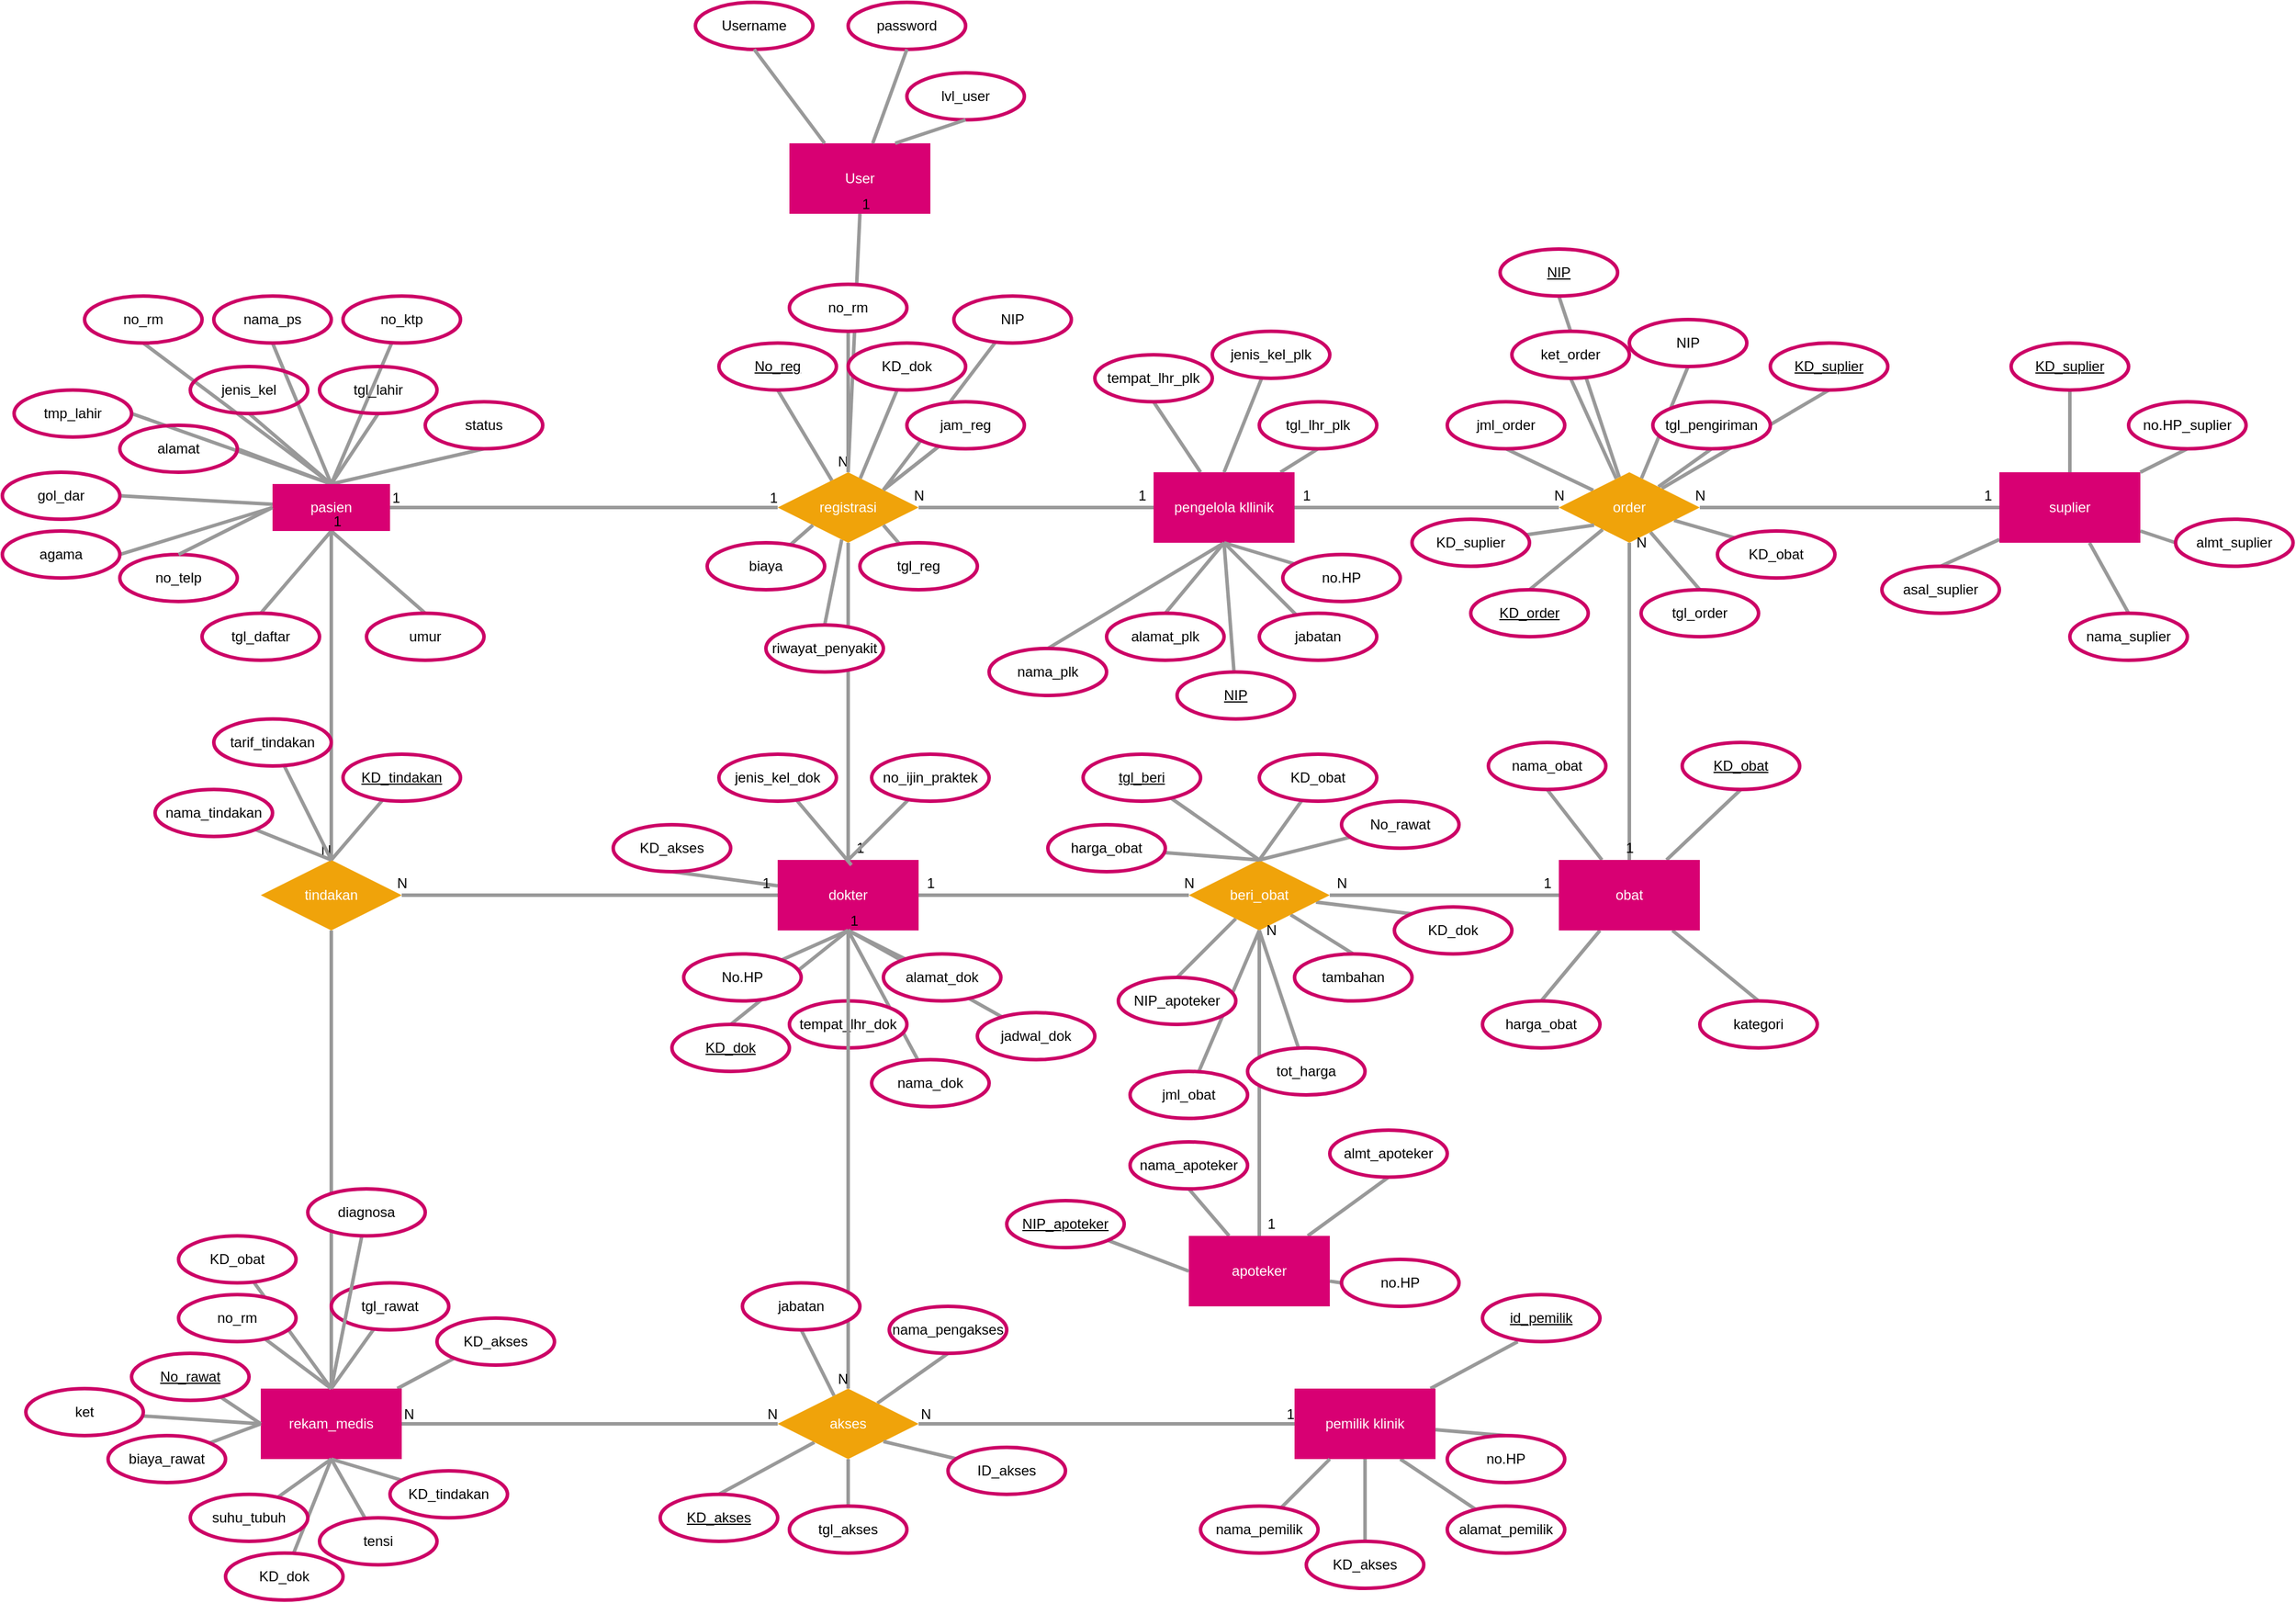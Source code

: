 <mxfile version="13.10.4" type="github" pages="2">
  <diagram id="R2lEEEUBdFMjLlhIrx00" name="Page-1">
    <mxGraphModel dx="1725" dy="1373" grid="1" gridSize="10" guides="1" tooltips="1" connect="1" arrows="1" fold="1" page="1" pageScale="1" pageWidth="850" pageHeight="1100" math="0" shadow="0" extFonts="Permanent Marker^https://fonts.googleapis.com/css?family=Permanent+Marker">
      <root>
        <mxCell id="0" />
        <mxCell id="1" parent="0" />
        <mxCell id="-h-b1dET4DCLGG1pVHNZ-29" value="" style="rounded=0;orthogonalLoop=1;jettySize=auto;html=1;endArrow=none;endFill=0;strokeColor=#999999;strokeWidth=3;exitX=0.5;exitY=0;exitDx=0;exitDy=0;" parent="1" source="HY0GFq4OiniCcZNZX5Ss-1" target="-h-b1dET4DCLGG1pVHNZ-18" edge="1">
          <mxGeometry relative="1" as="geometry" />
        </mxCell>
        <mxCell id="-h-b1dET4DCLGG1pVHNZ-30" style="edgeStyle=none;rounded=0;orthogonalLoop=1;jettySize=auto;html=1;entryX=0.5;entryY=1;entryDx=0;entryDy=0;endArrow=none;endFill=0;strokeColor=#999999;strokeWidth=3;exitX=0.5;exitY=0;exitDx=0;exitDy=0;" parent="1" source="HY0GFq4OiniCcZNZX5Ss-1" target="-h-b1dET4DCLGG1pVHNZ-17" edge="1">
          <mxGeometry relative="1" as="geometry" />
        </mxCell>
        <mxCell id="-h-b1dET4DCLGG1pVHNZ-31" style="edgeStyle=none;rounded=0;orthogonalLoop=1;jettySize=auto;html=1;entryX=0.5;entryY=1;entryDx=0;entryDy=0;endArrow=none;endFill=0;strokeColor=#999999;strokeWidth=3;exitX=0.5;exitY=0;exitDx=0;exitDy=0;" parent="1" source="HY0GFq4OiniCcZNZX5Ss-1" target="-h-b1dET4DCLGG1pVHNZ-16" edge="1">
          <mxGeometry relative="1" as="geometry" />
        </mxCell>
        <mxCell id="-h-b1dET4DCLGG1pVHNZ-32" style="edgeStyle=none;rounded=0;orthogonalLoop=1;jettySize=auto;html=1;entryX=0.5;entryY=1;entryDx=0;entryDy=0;endArrow=none;endFill=0;strokeColor=#999999;strokeWidth=3;exitX=0.5;exitY=0;exitDx=0;exitDy=0;" parent="1" source="HY0GFq4OiniCcZNZX5Ss-1" target="-h-b1dET4DCLGG1pVHNZ-19" edge="1">
          <mxGeometry relative="1" as="geometry" />
        </mxCell>
        <mxCell id="-h-b1dET4DCLGG1pVHNZ-33" style="edgeStyle=none;rounded=0;orthogonalLoop=1;jettySize=auto;html=1;entryX=1;entryY=0.5;entryDx=0;entryDy=0;endArrow=none;endFill=0;strokeColor=#999999;strokeWidth=3;exitX=0.5;exitY=0;exitDx=0;exitDy=0;" parent="1" source="HY0GFq4OiniCcZNZX5Ss-1" target="-h-b1dET4DCLGG1pVHNZ-20" edge="1">
          <mxGeometry relative="1" as="geometry" />
        </mxCell>
        <mxCell id="-h-b1dET4DCLGG1pVHNZ-34" style="edgeStyle=none;rounded=0;orthogonalLoop=1;jettySize=auto;html=1;entryX=0.5;entryY=1;entryDx=0;entryDy=0;endArrow=none;endFill=0;strokeColor=#999999;strokeWidth=3;exitX=0.5;exitY=0;exitDx=0;exitDy=0;" parent="1" source="HY0GFq4OiniCcZNZX5Ss-1" target="-h-b1dET4DCLGG1pVHNZ-21" edge="1">
          <mxGeometry relative="1" as="geometry" />
        </mxCell>
        <mxCell id="-h-b1dET4DCLGG1pVHNZ-35" style="edgeStyle=none;rounded=0;orthogonalLoop=1;jettySize=auto;html=1;entryX=1;entryY=0.5;entryDx=0;entryDy=0;endArrow=none;endFill=0;strokeColor=#999999;strokeWidth=3;exitX=0.5;exitY=0;exitDx=0;exitDy=0;" parent="1" source="HY0GFq4OiniCcZNZX5Ss-1" target="-h-b1dET4DCLGG1pVHNZ-22" edge="1">
          <mxGeometry relative="1" as="geometry" />
        </mxCell>
        <mxCell id="-h-b1dET4DCLGG1pVHNZ-36" style="edgeStyle=none;rounded=0;orthogonalLoop=1;jettySize=auto;html=1;entryX=1;entryY=0.5;entryDx=0;entryDy=0;endArrow=none;endFill=0;strokeColor=#999999;strokeWidth=3;" parent="1" source="HY0GFq4OiniCcZNZX5Ss-1" target="-h-b1dET4DCLGG1pVHNZ-23" edge="1">
          <mxGeometry relative="1" as="geometry" />
        </mxCell>
        <mxCell id="-h-b1dET4DCLGG1pVHNZ-37" style="edgeStyle=none;rounded=0;orthogonalLoop=1;jettySize=auto;html=1;entryX=0.5;entryY=1;entryDx=0;entryDy=0;endArrow=none;endFill=0;strokeColor=#999999;strokeWidth=3;exitX=0.5;exitY=0;exitDx=0;exitDy=0;" parent="1" source="HY0GFq4OiniCcZNZX5Ss-1" target="-h-b1dET4DCLGG1pVHNZ-24" edge="1">
          <mxGeometry relative="1" as="geometry">
            <mxPoint x="-30" y="180" as="targetPoint" />
          </mxGeometry>
        </mxCell>
        <mxCell id="-h-b1dET4DCLGG1pVHNZ-38" style="edgeStyle=none;rounded=0;orthogonalLoop=1;jettySize=auto;html=1;entryX=1;entryY=0.5;entryDx=0;entryDy=0;endArrow=none;endFill=0;strokeColor=#999999;strokeWidth=3;exitX=0;exitY=0.5;exitDx=0;exitDy=0;" parent="1" source="HY0GFq4OiniCcZNZX5Ss-1" target="-h-b1dET4DCLGG1pVHNZ-25" edge="1">
          <mxGeometry relative="1" as="geometry" />
        </mxCell>
        <mxCell id="-h-b1dET4DCLGG1pVHNZ-40" style="edgeStyle=none;rounded=0;orthogonalLoop=1;jettySize=auto;html=1;entryX=0.5;entryY=0;entryDx=0;entryDy=0;endArrow=none;endFill=0;strokeColor=#999999;strokeWidth=3;exitX=0.5;exitY=1;exitDx=0;exitDy=0;" parent="1" source="HY0GFq4OiniCcZNZX5Ss-1" target="-h-b1dET4DCLGG1pVHNZ-26" edge="1">
          <mxGeometry relative="1" as="geometry" />
        </mxCell>
        <mxCell id="-h-b1dET4DCLGG1pVHNZ-41" style="edgeStyle=none;rounded=0;orthogonalLoop=1;jettySize=auto;html=1;entryX=0.5;entryY=0;entryDx=0;entryDy=0;endArrow=none;endFill=0;strokeColor=#999999;strokeWidth=3;exitX=0.5;exitY=1;exitDx=0;exitDy=0;" parent="1" source="HY0GFq4OiniCcZNZX5Ss-1" edge="1">
          <mxGeometry relative="1" as="geometry">
            <mxPoint x="-20" y="310" as="targetPoint" />
          </mxGeometry>
        </mxCell>
        <mxCell id="HY0GFq4OiniCcZNZX5Ss-1" value="pasien" style="whiteSpace=wrap;html=1;align=center;fillColor=#d80073;fontColor=#ffffff;strokeColor=none;" parent="1" vertex="1">
          <mxGeometry x="-150" y="200" width="100" height="40" as="geometry" />
        </mxCell>
        <mxCell id="HY0GFq4OiniCcZNZX5Ss-15" value="" style="edgeStyle=orthogonalEdgeStyle;rounded=0;orthogonalLoop=1;jettySize=auto;html=1;endArrow=none;endFill=0;strokeWidth=3;strokeColor=#999999;" parent="1" source="HY0GFq4OiniCcZNZX5Ss-2" target="HY0GFq4OiniCcZNZX5Ss-14" edge="1">
          <mxGeometry relative="1" as="geometry" />
        </mxCell>
        <mxCell id="HY0GFq4OiniCcZNZX5Ss-17" value="" style="edgeStyle=orthogonalEdgeStyle;rounded=0;orthogonalLoop=1;jettySize=auto;html=1;endArrow=none;endFill=0;strokeWidth=3;strokeColor=#999999;" parent="1" source="HY0GFq4OiniCcZNZX5Ss-2" target="HY0GFq4OiniCcZNZX5Ss-16" edge="1">
          <mxGeometry relative="1" as="geometry" />
        </mxCell>
        <mxCell id="-h-b1dET4DCLGG1pVHNZ-45" style="edgeStyle=none;rounded=0;orthogonalLoop=1;jettySize=auto;html=1;entryX=0.5;entryY=1;entryDx=0;entryDy=0;endArrow=none;endFill=0;strokeColor=#999999;strokeWidth=3;" parent="1" source="HY0GFq4OiniCcZNZX5Ss-2" target="-h-b1dET4DCLGG1pVHNZ-44" edge="1">
          <mxGeometry relative="1" as="geometry" />
        </mxCell>
        <mxCell id="-h-b1dET4DCLGG1pVHNZ-112" style="edgeStyle=none;rounded=0;orthogonalLoop=1;jettySize=auto;html=1;entryX=0.5;entryY=0;entryDx=0;entryDy=0;endArrow=none;endFill=0;strokeColor=#999999;strokeWidth=3;" parent="1" source="HY0GFq4OiniCcZNZX5Ss-2" target="-h-b1dET4DCLGG1pVHNZ-111" edge="1">
          <mxGeometry relative="1" as="geometry" />
        </mxCell>
        <mxCell id="HY0GFq4OiniCcZNZX5Ss-2" value="registrasi" style="shape=rhombus;perimeter=rhombusPerimeter;whiteSpace=wrap;html=1;align=center;fillColor=#f0a30a;fontColor=#ffffff;strokeColor=none;" parent="1" vertex="1">
          <mxGeometry x="280" y="190" width="120" height="60" as="geometry" />
        </mxCell>
        <mxCell id="HY0GFq4OiniCcZNZX5Ss-18" value="" style="edgeStyle=orthogonalEdgeStyle;rounded=0;orthogonalLoop=1;jettySize=auto;html=1;endArrow=none;endFill=0;strokeWidth=3;strokeColor=#999999;" parent="1" source="HY0GFq4OiniCcZNZX5Ss-3" target="HY0GFq4OiniCcZNZX5Ss-16" edge="1">
          <mxGeometry relative="1" as="geometry" />
        </mxCell>
        <mxCell id="-h-b1dET4DCLGG1pVHNZ-99" value="" style="edgeStyle=none;rounded=0;orthogonalLoop=1;jettySize=auto;html=1;endArrow=none;endFill=0;strokeColor=#999999;strokeWidth=3;" parent="1" source="HY0GFq4OiniCcZNZX5Ss-3" target="-h-b1dET4DCLGG1pVHNZ-98" edge="1">
          <mxGeometry relative="1" as="geometry" />
        </mxCell>
        <mxCell id="HY0GFq4OiniCcZNZX5Ss-3" value="tindakan" style="shape=rhombus;perimeter=rhombusPerimeter;whiteSpace=wrap;html=1;align=center;fillColor=#f0a30a;fontColor=#ffffff;strokeColor=none;" parent="1" vertex="1">
          <mxGeometry x="-160" y="520" width="120" height="60" as="geometry" />
        </mxCell>
        <mxCell id="HY0GFq4OiniCcZNZX5Ss-6" value="" style="endArrow=none;html=1;rounded=0;entryX=0;entryY=0.5;entryDx=0;entryDy=0;exitX=1;exitY=0.5;exitDx=0;exitDy=0;strokeWidth=3;strokeColor=#999999;" parent="1" source="HY0GFq4OiniCcZNZX5Ss-1" target="HY0GFq4OiniCcZNZX5Ss-2" edge="1">
          <mxGeometry relative="1" as="geometry">
            <mxPoint x="170" y="230" as="sourcePoint" />
            <mxPoint x="330" y="230" as="targetPoint" />
          </mxGeometry>
        </mxCell>
        <mxCell id="HY0GFq4OiniCcZNZX5Ss-7" value="1" style="resizable=0;html=1;align=left;verticalAlign=bottom;" parent="HY0GFq4OiniCcZNZX5Ss-6" connectable="0" vertex="1">
          <mxGeometry x="-1" relative="1" as="geometry" />
        </mxCell>
        <mxCell id="HY0GFq4OiniCcZNZX5Ss-8" value="1" style="resizable=0;html=1;align=right;verticalAlign=bottom;" parent="HY0GFq4OiniCcZNZX5Ss-6" connectable="0" vertex="1">
          <mxGeometry x="1" relative="1" as="geometry" />
        </mxCell>
        <mxCell id="HY0GFq4OiniCcZNZX5Ss-9" value="" style="endArrow=none;html=1;rounded=0;exitX=0.5;exitY=1;exitDx=0;exitDy=0;entryX=0.5;entryY=0;entryDx=0;entryDy=0;strokeWidth=3;strokeColor=#999999;" parent="1" source="HY0GFq4OiniCcZNZX5Ss-1" target="HY0GFq4OiniCcZNZX5Ss-3" edge="1">
          <mxGeometry relative="1" as="geometry">
            <mxPoint x="-130" y="300" as="sourcePoint" />
            <mxPoint x="30" y="300" as="targetPoint" />
          </mxGeometry>
        </mxCell>
        <mxCell id="HY0GFq4OiniCcZNZX5Ss-10" value="1" style="resizable=0;html=1;align=left;verticalAlign=bottom;" parent="HY0GFq4OiniCcZNZX5Ss-9" connectable="0" vertex="1">
          <mxGeometry x="-1" relative="1" as="geometry" />
        </mxCell>
        <mxCell id="HY0GFq4OiniCcZNZX5Ss-11" value="N" style="resizable=0;html=1;align=right;verticalAlign=bottom;" parent="HY0GFq4OiniCcZNZX5Ss-9" connectable="0" vertex="1">
          <mxGeometry x="1" relative="1" as="geometry" />
        </mxCell>
        <mxCell id="-h-b1dET4DCLGG1pVHNZ-200" style="edgeStyle=none;rounded=0;orthogonalLoop=1;jettySize=auto;html=1;exitX=0.75;exitY=1;exitDx=0;exitDy=0;endArrow=none;endFill=0;strokeColor=#999999;strokeWidth=3;" parent="1" source="HY0GFq4OiniCcZNZX5Ss-12" target="-h-b1dET4DCLGG1pVHNZ-198" edge="1">
          <mxGeometry relative="1" as="geometry" />
        </mxCell>
        <mxCell id="-h-b1dET4DCLGG1pVHNZ-201" style="edgeStyle=none;rounded=0;orthogonalLoop=1;jettySize=auto;html=1;entryX=0.5;entryY=0;entryDx=0;entryDy=0;endArrow=none;endFill=0;strokeColor=#999999;strokeWidth=3;" parent="1" source="HY0GFq4OiniCcZNZX5Ss-12" target="-h-b1dET4DCLGG1pVHNZ-199" edge="1">
          <mxGeometry relative="1" as="geometry" />
        </mxCell>
        <mxCell id="-h-b1dET4DCLGG1pVHNZ-202" style="edgeStyle=none;rounded=0;orthogonalLoop=1;jettySize=auto;html=1;entryX=0.5;entryY=1;entryDx=0;entryDy=0;endArrow=none;endFill=0;strokeColor=#999999;strokeWidth=3;" parent="1" source="HY0GFq4OiniCcZNZX5Ss-12" edge="1">
          <mxGeometry relative="1" as="geometry">
            <mxPoint x="910" y="930" as="targetPoint" />
          </mxGeometry>
        </mxCell>
        <mxCell id="HY0GFq4OiniCcZNZX5Ss-12" value="pemilik klinik" style="whiteSpace=wrap;html=1;fillColor=#d80073;fontColor=#ffffff;strokeColor=none;" parent="1" vertex="1">
          <mxGeometry x="720" y="970" width="120" height="60" as="geometry" />
        </mxCell>
        <mxCell id="HY0GFq4OiniCcZNZX5Ss-30" value="" style="edgeStyle=orthogonalEdgeStyle;rounded=0;orthogonalLoop=1;jettySize=auto;html=1;endArrow=none;endFill=0;strokeWidth=3;strokeColor=#999999;" parent="1" source="HY0GFq4OiniCcZNZX5Ss-14" target="HY0GFq4OiniCcZNZX5Ss-25" edge="1">
          <mxGeometry relative="1" as="geometry" />
        </mxCell>
        <mxCell id="-h-b1dET4DCLGG1pVHNZ-69" style="edgeStyle=none;rounded=0;orthogonalLoop=1;jettySize=auto;html=1;entryX=0.5;entryY=0;entryDx=0;entryDy=0;endArrow=none;endFill=0;strokeColor=#999999;strokeWidth=3;exitX=0.5;exitY=1;exitDx=0;exitDy=0;" parent="1" source="HY0GFq4OiniCcZNZX5Ss-14" target="-h-b1dET4DCLGG1pVHNZ-68" edge="1">
          <mxGeometry relative="1" as="geometry" />
        </mxCell>
        <mxCell id="-h-b1dET4DCLGG1pVHNZ-79" style="edgeStyle=none;rounded=0;orthogonalLoop=1;jettySize=auto;html=1;entryX=0.5;entryY=1;entryDx=0;entryDy=0;endArrow=none;endFill=0;strokeColor=#999999;strokeWidth=3;" parent="1" source="HY0GFq4OiniCcZNZX5Ss-14" target="-h-b1dET4DCLGG1pVHNZ-71" edge="1">
          <mxGeometry relative="1" as="geometry" />
        </mxCell>
        <mxCell id="-h-b1dET4DCLGG1pVHNZ-188" style="edgeStyle=none;rounded=0;orthogonalLoop=1;jettySize=auto;html=1;entryX=0.5;entryY=1;entryDx=0;entryDy=0;endArrow=none;endFill=0;strokeColor=#999999;strokeWidth=3;" parent="1" source="HY0GFq4OiniCcZNZX5Ss-14" target="-h-b1dET4DCLGG1pVHNZ-72" edge="1">
          <mxGeometry relative="1" as="geometry" />
        </mxCell>
        <mxCell id="HY0GFq4OiniCcZNZX5Ss-14" value="pengelola kllinik" style="whiteSpace=wrap;html=1;fillColor=#d80073;fontColor=#ffffff;strokeColor=none;" parent="1" vertex="1">
          <mxGeometry x="600" y="190" width="120" height="60" as="geometry" />
        </mxCell>
        <mxCell id="HY0GFq4OiniCcZNZX5Ss-20" value="" style="edgeStyle=orthogonalEdgeStyle;rounded=1;orthogonalLoop=1;jettySize=auto;html=1;endArrow=none;endFill=0;strokeWidth=3;strokeColor=#999999;" parent="1" source="HY0GFq4OiniCcZNZX5Ss-16" target="HY0GFq4OiniCcZNZX5Ss-19" edge="1">
          <mxGeometry relative="1" as="geometry" />
        </mxCell>
        <mxCell id="-h-b1dET4DCLGG1pVHNZ-96" style="edgeStyle=none;rounded=0;orthogonalLoop=1;jettySize=auto;html=1;entryX=0.5;entryY=0;entryDx=0;entryDy=0;endArrow=none;endFill=0;strokeColor=#999999;strokeWidth=3;exitX=0.5;exitY=1;exitDx=0;exitDy=0;" parent="1" source="HY0GFq4OiniCcZNZX5Ss-16" target="-h-b1dET4DCLGG1pVHNZ-83" edge="1">
          <mxGeometry relative="1" as="geometry" />
        </mxCell>
        <mxCell id="-h-b1dET4DCLGG1pVHNZ-190" style="edgeStyle=none;rounded=0;orthogonalLoop=1;jettySize=auto;html=1;entryX=0.5;entryY=1;entryDx=0;entryDy=0;endArrow=none;endFill=0;strokeColor=#999999;strokeWidth=3;" parent="1" source="HY0GFq4OiniCcZNZX5Ss-16" target="-h-b1dET4DCLGG1pVHNZ-189" edge="1">
          <mxGeometry relative="1" as="geometry" />
        </mxCell>
        <mxCell id="HY0GFq4OiniCcZNZX5Ss-16" value="dokter" style="whiteSpace=wrap;html=1;fillColor=#d80073;fontColor=#ffffff;strokeColor=none;" parent="1" vertex="1">
          <mxGeometry x="280" y="520" width="120" height="60" as="geometry" />
        </mxCell>
        <mxCell id="HY0GFq4OiniCcZNZX5Ss-22" value="" style="edgeStyle=orthogonalEdgeStyle;rounded=0;orthogonalLoop=1;jettySize=auto;html=1;endArrow=none;endFill=0;strokeWidth=3;strokeColor=#999999;" parent="1" source="HY0GFq4OiniCcZNZX5Ss-19" target="HY0GFq4OiniCcZNZX5Ss-21" edge="1">
          <mxGeometry relative="1" as="geometry" />
        </mxCell>
        <mxCell id="HY0GFq4OiniCcZNZX5Ss-24" value="" style="edgeStyle=orthogonalEdgeStyle;rounded=0;orthogonalLoop=1;jettySize=auto;html=1;endArrow=none;endFill=0;strokeWidth=3;strokeColor=#999999;" parent="1" source="HY0GFq4OiniCcZNZX5Ss-19" target="HY0GFq4OiniCcZNZX5Ss-23" edge="1">
          <mxGeometry relative="1" as="geometry" />
        </mxCell>
        <mxCell id="-h-b1dET4DCLGG1pVHNZ-222" style="edgeStyle=none;rounded=0;orthogonalLoop=1;jettySize=auto;html=1;entryX=0.5;entryY=0;entryDx=0;entryDy=0;endArrow=none;endFill=0;strokeColor=#999999;strokeWidth=3;" parent="1" source="HY0GFq4OiniCcZNZX5Ss-19" target="-h-b1dET4DCLGG1pVHNZ-158" edge="1">
          <mxGeometry relative="1" as="geometry" />
        </mxCell>
        <mxCell id="-h-b1dET4DCLGG1pVHNZ-223" style="edgeStyle=none;rounded=0;orthogonalLoop=1;jettySize=auto;html=1;entryX=0.5;entryY=0;entryDx=0;entryDy=0;endArrow=none;endFill=0;strokeColor=#999999;strokeWidth=3;" parent="1" source="HY0GFq4OiniCcZNZX5Ss-19" target="-h-b1dET4DCLGG1pVHNZ-160" edge="1">
          <mxGeometry relative="1" as="geometry" />
        </mxCell>
        <mxCell id="-h-b1dET4DCLGG1pVHNZ-225" style="edgeStyle=none;rounded=0;orthogonalLoop=1;jettySize=auto;html=1;entryX=0;entryY=0;entryDx=0;entryDy=0;endArrow=none;endFill=0;strokeColor=#999999;strokeWidth=3;" parent="1" source="HY0GFq4OiniCcZNZX5Ss-19" target="-h-b1dET4DCLGG1pVHNZ-224" edge="1">
          <mxGeometry relative="1" as="geometry" />
        </mxCell>
        <mxCell id="HY0GFq4OiniCcZNZX5Ss-19" value="beri_obat" style="rhombus;whiteSpace=wrap;html=1;fillColor=#f0a30a;fontColor=#ffffff;strokeColor=none;" parent="1" vertex="1">
          <mxGeometry x="630" y="520" width="120" height="60" as="geometry" />
        </mxCell>
        <mxCell id="HY0GFq4OiniCcZNZX5Ss-29" value="" style="edgeStyle=orthogonalEdgeStyle;rounded=0;orthogonalLoop=1;jettySize=auto;html=1;endArrow=none;endFill=0;strokeWidth=3;strokeColor=#999999;" parent="1" source="HY0GFq4OiniCcZNZX5Ss-21" target="HY0GFq4OiniCcZNZX5Ss-25" edge="1">
          <mxGeometry relative="1" as="geometry" />
        </mxCell>
        <mxCell id="-h-b1dET4DCLGG1pVHNZ-173" style="edgeStyle=none;rounded=0;orthogonalLoop=1;jettySize=auto;html=1;entryX=0.5;entryY=0;entryDx=0;entryDy=0;endArrow=none;endFill=0;strokeColor=#999999;strokeWidth=3;" parent="1" source="HY0GFq4OiniCcZNZX5Ss-21" target="-h-b1dET4DCLGG1pVHNZ-172" edge="1">
          <mxGeometry relative="1" as="geometry" />
        </mxCell>
        <mxCell id="-h-b1dET4DCLGG1pVHNZ-174" style="edgeStyle=none;rounded=0;orthogonalLoop=1;jettySize=auto;html=1;entryX=0.5;entryY=0;entryDx=0;entryDy=0;endArrow=none;endFill=0;strokeColor=#999999;strokeWidth=3;" parent="1" source="HY0GFq4OiniCcZNZX5Ss-21" target="-h-b1dET4DCLGG1pVHNZ-171" edge="1">
          <mxGeometry relative="1" as="geometry" />
        </mxCell>
        <mxCell id="-h-b1dET4DCLGG1pVHNZ-175" style="edgeStyle=none;rounded=0;orthogonalLoop=1;jettySize=auto;html=1;entryX=0.5;entryY=1;entryDx=0;entryDy=0;endArrow=none;endFill=0;strokeColor=#999999;strokeWidth=3;" parent="1" source="HY0GFq4OiniCcZNZX5Ss-21" target="-h-b1dET4DCLGG1pVHNZ-169" edge="1">
          <mxGeometry relative="1" as="geometry" />
        </mxCell>
        <mxCell id="-h-b1dET4DCLGG1pVHNZ-176" style="edgeStyle=none;rounded=0;orthogonalLoop=1;jettySize=auto;html=1;entryX=0.5;entryY=1;entryDx=0;entryDy=0;endArrow=none;endFill=0;strokeColor=#999999;strokeWidth=3;" parent="1" source="HY0GFq4OiniCcZNZX5Ss-21" target="-h-b1dET4DCLGG1pVHNZ-170" edge="1">
          <mxGeometry relative="1" as="geometry" />
        </mxCell>
        <mxCell id="HY0GFq4OiniCcZNZX5Ss-21" value="obat" style="whiteSpace=wrap;html=1;fillColor=#d80073;fontColor=#ffffff;strokeColor=none;" parent="1" vertex="1">
          <mxGeometry x="945" y="520" width="120" height="60" as="geometry" />
        </mxCell>
        <mxCell id="-h-b1dET4DCLGG1pVHNZ-229" style="edgeStyle=none;rounded=0;orthogonalLoop=1;jettySize=auto;html=1;entryX=0.5;entryY=1;entryDx=0;entryDy=0;endArrow=none;endFill=0;strokeColor=#999999;strokeWidth=3;" parent="1" source="HY0GFq4OiniCcZNZX5Ss-23" target="-h-b1dET4DCLGG1pVHNZ-226" edge="1">
          <mxGeometry relative="1" as="geometry" />
        </mxCell>
        <mxCell id="-h-b1dET4DCLGG1pVHNZ-230" style="edgeStyle=none;rounded=0;orthogonalLoop=1;jettySize=auto;html=1;entryX=0;entryY=0.5;entryDx=0;entryDy=0;endArrow=none;endFill=0;strokeColor=#999999;strokeWidth=3;" parent="1" source="HY0GFq4OiniCcZNZX5Ss-23" target="-h-b1dET4DCLGG1pVHNZ-228" edge="1">
          <mxGeometry relative="1" as="geometry" />
        </mxCell>
        <mxCell id="-h-b1dET4DCLGG1pVHNZ-231" style="edgeStyle=none;rounded=0;orthogonalLoop=1;jettySize=auto;html=1;entryX=0.5;entryY=1;entryDx=0;entryDy=0;endArrow=none;endFill=0;strokeColor=#999999;strokeWidth=3;" parent="1" source="HY0GFq4OiniCcZNZX5Ss-23" target="-h-b1dET4DCLGG1pVHNZ-227" edge="1">
          <mxGeometry relative="1" as="geometry" />
        </mxCell>
        <mxCell id="HY0GFq4OiniCcZNZX5Ss-23" value="apoteker" style="whiteSpace=wrap;html=1;fillColor=#d80073;fontColor=#ffffff;strokeColor=none;" parent="1" vertex="1">
          <mxGeometry x="630" y="840" width="120" height="60" as="geometry" />
        </mxCell>
        <mxCell id="HY0GFq4OiniCcZNZX5Ss-28" value="" style="edgeStyle=orthogonalEdgeStyle;rounded=0;orthogonalLoop=1;jettySize=auto;html=1;endArrow=none;endFill=0;strokeWidth=3;strokeColor=#999999;" parent="1" source="HY0GFq4OiniCcZNZX5Ss-25" target="HY0GFq4OiniCcZNZX5Ss-27" edge="1">
          <mxGeometry relative="1" as="geometry" />
        </mxCell>
        <mxCell id="-h-b1dET4DCLGG1pVHNZ-209" style="edgeStyle=none;rounded=0;orthogonalLoop=1;jettySize=auto;html=1;entryX=0.5;entryY=0;entryDx=0;entryDy=0;endArrow=none;endFill=0;strokeColor=#999999;strokeWidth=3;" parent="1" source="HY0GFq4OiniCcZNZX5Ss-25" target="-h-b1dET4DCLGG1pVHNZ-204" edge="1">
          <mxGeometry relative="1" as="geometry" />
        </mxCell>
        <mxCell id="-h-b1dET4DCLGG1pVHNZ-210" style="edgeStyle=none;rounded=0;orthogonalLoop=1;jettySize=auto;html=1;entryX=0.5;entryY=0;entryDx=0;entryDy=0;endArrow=none;endFill=0;strokeColor=#999999;strokeWidth=3;" parent="1" source="HY0GFq4OiniCcZNZX5Ss-25" target="-h-b1dET4DCLGG1pVHNZ-205" edge="1">
          <mxGeometry relative="1" as="geometry" />
        </mxCell>
        <mxCell id="-h-b1dET4DCLGG1pVHNZ-211" style="edgeStyle=none;rounded=0;orthogonalLoop=1;jettySize=auto;html=1;entryX=0.5;entryY=1;entryDx=0;entryDy=0;endArrow=none;endFill=0;strokeColor=#999999;strokeWidth=3;" parent="1" source="HY0GFq4OiniCcZNZX5Ss-25" target="-h-b1dET4DCLGG1pVHNZ-208" edge="1">
          <mxGeometry relative="1" as="geometry" />
        </mxCell>
        <mxCell id="-h-b1dET4DCLGG1pVHNZ-212" style="edgeStyle=none;rounded=0;orthogonalLoop=1;jettySize=auto;html=1;entryX=0.5;entryY=1;entryDx=0;entryDy=0;endArrow=none;endFill=0;strokeColor=#999999;strokeWidth=3;" parent="1" source="HY0GFq4OiniCcZNZX5Ss-25" target="-h-b1dET4DCLGG1pVHNZ-206" edge="1">
          <mxGeometry relative="1" as="geometry" />
        </mxCell>
        <mxCell id="-h-b1dET4DCLGG1pVHNZ-213" style="edgeStyle=none;rounded=0;orthogonalLoop=1;jettySize=auto;html=1;entryX=0.5;entryY=1;entryDx=0;entryDy=0;endArrow=none;endFill=0;strokeColor=#999999;strokeWidth=3;" parent="1" source="HY0GFq4OiniCcZNZX5Ss-25" target="-h-b1dET4DCLGG1pVHNZ-207" edge="1">
          <mxGeometry relative="1" as="geometry" />
        </mxCell>
        <mxCell id="-h-b1dET4DCLGG1pVHNZ-215" style="edgeStyle=none;rounded=0;orthogonalLoop=1;jettySize=auto;html=1;entryX=0.5;entryY=1;entryDx=0;entryDy=0;endArrow=none;endFill=0;strokeColor=#999999;strokeWidth=3;" parent="1" source="HY0GFq4OiniCcZNZX5Ss-25" target="-h-b1dET4DCLGG1pVHNZ-214" edge="1">
          <mxGeometry relative="1" as="geometry" />
        </mxCell>
        <mxCell id="-h-b1dET4DCLGG1pVHNZ-217" style="edgeStyle=none;rounded=0;orthogonalLoop=1;jettySize=auto;html=1;entryX=0;entryY=0;entryDx=0;entryDy=0;endArrow=none;endFill=0;strokeColor=#999999;strokeWidth=3;" parent="1" source="HY0GFq4OiniCcZNZX5Ss-25" target="-h-b1dET4DCLGG1pVHNZ-216" edge="1">
          <mxGeometry relative="1" as="geometry" />
        </mxCell>
        <mxCell id="-h-b1dET4DCLGG1pVHNZ-236" style="edgeStyle=none;rounded=0;orthogonalLoop=1;jettySize=auto;html=1;entryX=0.5;entryY=1;entryDx=0;entryDy=0;endArrow=none;endFill=0;strokeColor=#999999;strokeWidth=3;" parent="1" source="HY0GFq4OiniCcZNZX5Ss-25" target="-h-b1dET4DCLGG1pVHNZ-232" edge="1">
          <mxGeometry relative="1" as="geometry" />
        </mxCell>
        <mxCell id="-h-b1dET4DCLGG1pVHNZ-242" style="edgeStyle=none;rounded=0;orthogonalLoop=1;jettySize=auto;html=1;entryX=0.5;entryY=1;entryDx=0;entryDy=0;endArrow=none;endFill=0;strokeColor=#999999;strokeWidth=3;" parent="1" source="HY0GFq4OiniCcZNZX5Ss-25" target="-h-b1dET4DCLGG1pVHNZ-241" edge="1">
          <mxGeometry relative="1" as="geometry" />
        </mxCell>
        <mxCell id="HY0GFq4OiniCcZNZX5Ss-25" value="order" style="rhombus;whiteSpace=wrap;html=1;fillColor=#f0a30a;fontColor=#ffffff;strokeColor=none;" parent="1" vertex="1">
          <mxGeometry x="945" y="190" width="120" height="60" as="geometry" />
        </mxCell>
        <mxCell id="-h-b1dET4DCLGG1pVHNZ-243" style="edgeStyle=none;rounded=0;orthogonalLoop=1;jettySize=auto;html=1;entryX=0.5;entryY=0;entryDx=0;entryDy=0;endArrow=none;endFill=0;strokeColor=#999999;strokeWidth=3;" parent="1" source="HY0GFq4OiniCcZNZX5Ss-27" target="-h-b1dET4DCLGG1pVHNZ-237" edge="1">
          <mxGeometry relative="1" as="geometry" />
        </mxCell>
        <mxCell id="-h-b1dET4DCLGG1pVHNZ-244" style="edgeStyle=none;rounded=0;orthogonalLoop=1;jettySize=auto;html=1;entryX=0.5;entryY=0;entryDx=0;entryDy=0;endArrow=none;endFill=0;strokeColor=#999999;strokeWidth=3;" parent="1" source="HY0GFq4OiniCcZNZX5Ss-27" target="-h-b1dET4DCLGG1pVHNZ-238" edge="1">
          <mxGeometry relative="1" as="geometry" />
        </mxCell>
        <mxCell id="-h-b1dET4DCLGG1pVHNZ-245" style="edgeStyle=none;rounded=0;orthogonalLoop=1;jettySize=auto;html=1;entryX=0;entryY=0.5;entryDx=0;entryDy=0;endArrow=none;endFill=0;strokeColor=#999999;strokeWidth=3;" parent="1" source="HY0GFq4OiniCcZNZX5Ss-27" target="-h-b1dET4DCLGG1pVHNZ-239" edge="1">
          <mxGeometry relative="1" as="geometry" />
        </mxCell>
        <mxCell id="-h-b1dET4DCLGG1pVHNZ-246" style="edgeStyle=none;rounded=0;orthogonalLoop=1;jettySize=auto;html=1;entryX=0.5;entryY=1;entryDx=0;entryDy=0;endArrow=none;endFill=0;strokeColor=#999999;strokeWidth=3;" parent="1" source="HY0GFq4OiniCcZNZX5Ss-27" target="-h-b1dET4DCLGG1pVHNZ-234" edge="1">
          <mxGeometry relative="1" as="geometry" />
        </mxCell>
        <mxCell id="-h-b1dET4DCLGG1pVHNZ-247" style="edgeStyle=none;rounded=0;orthogonalLoop=1;jettySize=auto;html=1;entryX=0.5;entryY=1;entryDx=0;entryDy=0;endArrow=none;endFill=0;strokeColor=#999999;strokeWidth=3;" parent="1" source="HY0GFq4OiniCcZNZX5Ss-27" target="-h-b1dET4DCLGG1pVHNZ-240" edge="1">
          <mxGeometry relative="1" as="geometry" />
        </mxCell>
        <mxCell id="HY0GFq4OiniCcZNZX5Ss-27" value="suplier" style="whiteSpace=wrap;html=1;fillColor=#d80073;fontColor=#ffffff;strokeColor=none;" parent="1" vertex="1">
          <mxGeometry x="1320" y="190" width="120" height="60" as="geometry" />
        </mxCell>
        <mxCell id="HY0GFq4OiniCcZNZX5Ss-33" value="N" style="text;html=1;align=center;verticalAlign=middle;resizable=0;points=[];autosize=1;" parent="1" vertex="1">
          <mxGeometry x="-50" y="530" width="20" height="20" as="geometry" />
        </mxCell>
        <mxCell id="HY0GFq4OiniCcZNZX5Ss-34" value="1" style="text;html=1;align=center;verticalAlign=middle;resizable=0;points=[];autosize=1;" parent="1" vertex="1">
          <mxGeometry x="260" y="530" width="20" height="20" as="geometry" />
        </mxCell>
        <mxCell id="HY0GFq4OiniCcZNZX5Ss-35" value="1" style="text;html=1;align=center;verticalAlign=middle;resizable=0;points=[];autosize=1;" parent="1" vertex="1">
          <mxGeometry x="340" y="500" width="20" height="20" as="geometry" />
        </mxCell>
        <mxCell id="HY0GFq4OiniCcZNZX5Ss-37" value="N" style="text;html=1;align=center;verticalAlign=middle;resizable=0;points=[];autosize=1;" parent="1" vertex="1">
          <mxGeometry x="390" y="200" width="20" height="20" as="geometry" />
        </mxCell>
        <mxCell id="HY0GFq4OiniCcZNZX5Ss-38" value="1" style="text;html=1;align=center;verticalAlign=middle;resizable=0;points=[];autosize=1;" parent="1" vertex="1">
          <mxGeometry x="580" y="200" width="20" height="20" as="geometry" />
        </mxCell>
        <mxCell id="HY0GFq4OiniCcZNZX5Ss-39" value="1" style="text;html=1;align=center;verticalAlign=middle;resizable=0;points=[];autosize=1;" parent="1" vertex="1">
          <mxGeometry x="720" y="200" width="20" height="20" as="geometry" />
        </mxCell>
        <mxCell id="HY0GFq4OiniCcZNZX5Ss-40" value="N" style="text;html=1;align=center;verticalAlign=middle;resizable=0;points=[];autosize=1;" parent="1" vertex="1">
          <mxGeometry x="935" y="200" width="20" height="20" as="geometry" />
        </mxCell>
        <mxCell id="HY0GFq4OiniCcZNZX5Ss-41" value="N" style="text;html=1;align=center;verticalAlign=middle;resizable=0;points=[];autosize=1;" parent="1" vertex="1">
          <mxGeometry x="1055" y="200" width="20" height="20" as="geometry" />
        </mxCell>
        <mxCell id="HY0GFq4OiniCcZNZX5Ss-42" value="1" style="text;html=1;align=center;verticalAlign=middle;resizable=0;points=[];autosize=1;" parent="1" vertex="1">
          <mxGeometry x="1300" y="200" width="20" height="20" as="geometry" />
        </mxCell>
        <mxCell id="HY0GFq4OiniCcZNZX5Ss-43" value="N" style="text;html=1;align=center;verticalAlign=middle;resizable=0;points=[];autosize=1;" parent="1" vertex="1">
          <mxGeometry x="1005" y="240" width="20" height="20" as="geometry" />
        </mxCell>
        <mxCell id="HY0GFq4OiniCcZNZX5Ss-44" value="1" style="text;html=1;align=center;verticalAlign=middle;resizable=0;points=[];autosize=1;" parent="1" vertex="1">
          <mxGeometry x="995" y="500" width="20" height="20" as="geometry" />
        </mxCell>
        <mxCell id="HY0GFq4OiniCcZNZX5Ss-45" value="1" style="text;html=1;align=center;verticalAlign=middle;resizable=0;points=[];autosize=1;" parent="1" vertex="1">
          <mxGeometry x="400" y="530" width="20" height="20" as="geometry" />
        </mxCell>
        <mxCell id="HY0GFq4OiniCcZNZX5Ss-46" value="N" style="text;html=1;align=center;verticalAlign=middle;resizable=0;points=[];autosize=1;" parent="1" vertex="1">
          <mxGeometry x="620" y="530" width="20" height="20" as="geometry" />
        </mxCell>
        <mxCell id="HY0GFq4OiniCcZNZX5Ss-47" value="N" style="text;html=1;align=center;verticalAlign=middle;resizable=0;points=[];autosize=1;" parent="1" vertex="1">
          <mxGeometry x="690" y="570" width="20" height="20" as="geometry" />
        </mxCell>
        <mxCell id="HY0GFq4OiniCcZNZX5Ss-48" value="1" style="text;html=1;align=center;verticalAlign=middle;resizable=0;points=[];autosize=1;" parent="1" vertex="1">
          <mxGeometry x="690" y="820" width="20" height="20" as="geometry" />
        </mxCell>
        <mxCell id="HY0GFq4OiniCcZNZX5Ss-49" value="N" style="text;html=1;align=center;verticalAlign=middle;resizable=0;points=[];autosize=1;" parent="1" vertex="1">
          <mxGeometry x="750" y="530" width="20" height="20" as="geometry" />
        </mxCell>
        <mxCell id="HY0GFq4OiniCcZNZX5Ss-50" value="1" style="text;html=1;align=center;verticalAlign=middle;resizable=0;points=[];autosize=1;" parent="1" vertex="1">
          <mxGeometry x="925" y="530" width="20" height="20" as="geometry" />
        </mxCell>
        <mxCell id="-h-b1dET4DCLGG1pVHNZ-1" value="User" style="whiteSpace=wrap;html=1;align=center;fillColor=#d80073;fontColor=#ffffff;strokeColor=none;" parent="1" vertex="1">
          <mxGeometry x="290" y="-90" width="120" height="60" as="geometry" />
        </mxCell>
        <mxCell id="-h-b1dET4DCLGG1pVHNZ-2" value="" style="endArrow=none;html=1;rounded=0;strokeColor=#999999;strokeWidth=3;exitX=0.5;exitY=1;exitDx=0;exitDy=0;entryX=0.5;entryY=0;entryDx=0;entryDy=0;" parent="1" source="-h-b1dET4DCLGG1pVHNZ-1" target="HY0GFq4OiniCcZNZX5Ss-2" edge="1">
          <mxGeometry relative="1" as="geometry">
            <mxPoint x="200" y="-10.59" as="sourcePoint" />
            <mxPoint x="370" y="115" as="targetPoint" />
          </mxGeometry>
        </mxCell>
        <mxCell id="-h-b1dET4DCLGG1pVHNZ-3" value="1" style="resizable=0;html=1;align=left;verticalAlign=bottom;" parent="-h-b1dET4DCLGG1pVHNZ-2" connectable="0" vertex="1">
          <mxGeometry x="-1" relative="1" as="geometry" />
        </mxCell>
        <mxCell id="-h-b1dET4DCLGG1pVHNZ-4" value="N" style="resizable=0;html=1;align=right;verticalAlign=bottom;" parent="-h-b1dET4DCLGG1pVHNZ-2" connectable="0" vertex="1">
          <mxGeometry x="1" relative="1" as="geometry" />
        </mxCell>
        <mxCell id="-h-b1dET4DCLGG1pVHNZ-5" value="&lt;font color=&quot;#000000&quot;&gt;Username&lt;/font&gt;" style="ellipse;whiteSpace=wrap;html=1;align=center;fontStyle=4;fontColor=#ffffff;sketch=0;shadow=0;strokeWidth=3;fillColor=none;strokeColor=#CC0066;" parent="1" vertex="1">
          <mxGeometry x="210" y="-210" width="100" height="40" as="geometry" />
        </mxCell>
        <mxCell id="-h-b1dET4DCLGG1pVHNZ-11" value="password" style="ellipse;whiteSpace=wrap;html=1;align=center;shadow=0;sketch=0;strokeColor=#CC0066;strokeWidth=3;fillColor=none;" parent="1" vertex="1">
          <mxGeometry x="340" y="-210" width="100" height="40" as="geometry" />
        </mxCell>
        <mxCell id="-h-b1dET4DCLGG1pVHNZ-12" value="lvl_user" style="ellipse;whiteSpace=wrap;html=1;align=center;shadow=0;sketch=0;strokeColor=#CC0066;strokeWidth=3;fillColor=none;" parent="1" vertex="1">
          <mxGeometry x="390" y="-150" width="100" height="40" as="geometry" />
        </mxCell>
        <mxCell id="-h-b1dET4DCLGG1pVHNZ-13" value="" style="endArrow=none;html=1;rounded=0;strokeColor=#999999;strokeWidth=3;entryX=0.25;entryY=0;entryDx=0;entryDy=0;exitX=0.5;exitY=1;exitDx=0;exitDy=0;" parent="1" source="-h-b1dET4DCLGG1pVHNZ-5" target="-h-b1dET4DCLGG1pVHNZ-1" edge="1">
          <mxGeometry relative="1" as="geometry">
            <mxPoint x="220" y="-130" as="sourcePoint" />
            <mxPoint x="500" y="-90.0" as="targetPoint" />
          </mxGeometry>
        </mxCell>
        <mxCell id="-h-b1dET4DCLGG1pVHNZ-14" value="" style="endArrow=none;html=1;rounded=0;strokeColor=#999999;strokeWidth=3;exitX=0.5;exitY=1;exitDx=0;exitDy=0;" parent="1" source="-h-b1dET4DCLGG1pVHNZ-11" target="-h-b1dET4DCLGG1pVHNZ-1" edge="1">
          <mxGeometry relative="1" as="geometry">
            <mxPoint x="270" y="-160.0" as="sourcePoint" />
            <mxPoint x="530" y="-90.0" as="targetPoint" />
          </mxGeometry>
        </mxCell>
        <mxCell id="-h-b1dET4DCLGG1pVHNZ-15" value="" style="endArrow=none;html=1;rounded=0;strokeColor=#999999;strokeWidth=3;entryX=0.75;entryY=0;entryDx=0;entryDy=0;exitX=0.5;exitY=1;exitDx=0;exitDy=0;" parent="1" source="-h-b1dET4DCLGG1pVHNZ-12" target="-h-b1dET4DCLGG1pVHNZ-1" edge="1">
          <mxGeometry relative="1" as="geometry">
            <mxPoint x="400" y="-160.0" as="sourcePoint" />
            <mxPoint x="560" y="-90.0" as="targetPoint" />
          </mxGeometry>
        </mxCell>
        <mxCell id="-h-b1dET4DCLGG1pVHNZ-16" value="&lt;font color=&quot;#000000&quot;&gt;no_rm&lt;/font&gt;" style="ellipse;whiteSpace=wrap;html=1;align=center;fontStyle=4;fontColor=#ffffff;sketch=0;shadow=0;strokeWidth=3;fillColor=none;strokeColor=#CC0066;" parent="1" vertex="1">
          <mxGeometry x="-310" y="40" width="100" height="40" as="geometry" />
        </mxCell>
        <mxCell id="-h-b1dET4DCLGG1pVHNZ-17" value="nama_ps" style="ellipse;whiteSpace=wrap;html=1;align=center;shadow=0;sketch=0;strokeColor=#CC0066;strokeWidth=3;fillColor=none;" parent="1" vertex="1">
          <mxGeometry x="-200" y="40" width="100" height="40" as="geometry" />
        </mxCell>
        <mxCell id="-h-b1dET4DCLGG1pVHNZ-18" value="no_ktp" style="ellipse;whiteSpace=wrap;html=1;align=center;shadow=0;sketch=0;strokeColor=#CC0066;strokeWidth=3;fillColor=none;" parent="1" vertex="1">
          <mxGeometry x="-90" y="40" width="100" height="40" as="geometry" />
        </mxCell>
        <mxCell id="-h-b1dET4DCLGG1pVHNZ-19" value="jenis_kel" style="ellipse;whiteSpace=wrap;html=1;align=center;shadow=0;sketch=0;strokeColor=#CC0066;strokeWidth=3;fillColor=none;" parent="1" vertex="1">
          <mxGeometry x="-220" y="100" width="100" height="40" as="geometry" />
        </mxCell>
        <mxCell id="-h-b1dET4DCLGG1pVHNZ-20" value="tmp_lahir" style="ellipse;whiteSpace=wrap;html=1;align=center;shadow=0;sketch=0;strokeColor=#CC0066;strokeWidth=3;fillColor=none;" parent="1" vertex="1">
          <mxGeometry x="-370" y="120" width="100" height="40" as="geometry" />
        </mxCell>
        <mxCell id="-h-b1dET4DCLGG1pVHNZ-21" value="tgl_lahir" style="ellipse;whiteSpace=wrap;html=1;align=center;shadow=0;sketch=0;strokeColor=#CC0066;strokeWidth=3;fillColor=none;" parent="1" vertex="1">
          <mxGeometry x="-110" y="100" width="100" height="40" as="geometry" />
        </mxCell>
        <mxCell id="-h-b1dET4DCLGG1pVHNZ-23" value="gol_dar" style="ellipse;whiteSpace=wrap;html=1;align=center;shadow=0;sketch=0;strokeColor=#CC0066;strokeWidth=3;fillColor=none;" parent="1" vertex="1">
          <mxGeometry x="-380" y="190" width="100" height="40" as="geometry" />
        </mxCell>
        <mxCell id="-h-b1dET4DCLGG1pVHNZ-24" value="status" style="ellipse;whiteSpace=wrap;html=1;align=center;shadow=0;sketch=0;strokeColor=#CC0066;strokeWidth=3;fillColor=none;" parent="1" vertex="1">
          <mxGeometry x="-20" y="130" width="100" height="40" as="geometry" />
        </mxCell>
        <mxCell id="-h-b1dET4DCLGG1pVHNZ-25" value="agama" style="ellipse;whiteSpace=wrap;html=1;align=center;shadow=0;sketch=0;strokeColor=#CC0066;strokeWidth=3;fillColor=none;" parent="1" vertex="1">
          <mxGeometry x="-380" y="240" width="100" height="40" as="geometry" />
        </mxCell>
        <mxCell id="-h-b1dET4DCLGG1pVHNZ-26" value="tgl_daftar" style="ellipse;whiteSpace=wrap;html=1;align=center;shadow=0;sketch=0;strokeColor=#CC0066;strokeWidth=3;fillColor=none;" parent="1" vertex="1">
          <mxGeometry x="-210" y="310" width="100" height="40" as="geometry" />
        </mxCell>
        <mxCell id="-h-b1dET4DCLGG1pVHNZ-28" value="umur" style="ellipse;whiteSpace=wrap;html=1;align=center;shadow=0;sketch=0;strokeColor=#CC0066;strokeWidth=3;fillColor=none;" parent="1" vertex="1">
          <mxGeometry x="-70" y="310" width="100" height="40" as="geometry" />
        </mxCell>
        <mxCell id="-h-b1dET4DCLGG1pVHNZ-27" value="no_telp" style="ellipse;whiteSpace=wrap;html=1;align=center;shadow=0;sketch=0;strokeColor=#CC0066;strokeWidth=3;fillColor=none;" parent="1" vertex="1">
          <mxGeometry x="-280" y="260" width="100" height="40" as="geometry" />
        </mxCell>
        <mxCell id="-h-b1dET4DCLGG1pVHNZ-42" style="edgeStyle=none;rounded=0;orthogonalLoop=1;jettySize=auto;html=1;entryX=0.5;entryY=0;entryDx=0;entryDy=0;endArrow=none;endFill=0;strokeColor=#999999;strokeWidth=3;exitX=0;exitY=0.5;exitDx=0;exitDy=0;" parent="1" source="HY0GFq4OiniCcZNZX5Ss-1" target="-h-b1dET4DCLGG1pVHNZ-27" edge="1">
          <mxGeometry relative="1" as="geometry">
            <mxPoint x="-128.571" y="240" as="sourcePoint" />
            <mxPoint x="-300" y="360" as="targetPoint" />
          </mxGeometry>
        </mxCell>
        <mxCell id="-h-b1dET4DCLGG1pVHNZ-43" style="edgeStyle=none;rounded=0;orthogonalLoop=1;jettySize=auto;html=1;exitX=0;exitY=1;exitDx=0;exitDy=0;endArrow=none;endFill=0;strokeColor=#999999;strokeWidth=3;" parent="1" source="-h-b1dET4DCLGG1pVHNZ-27" target="-h-b1dET4DCLGG1pVHNZ-27" edge="1">
          <mxGeometry relative="1" as="geometry" />
        </mxCell>
        <mxCell id="-h-b1dET4DCLGG1pVHNZ-22" value="alamat" style="ellipse;whiteSpace=wrap;html=1;align=center;shadow=0;sketch=0;strokeColor=#CC0066;strokeWidth=3;fillColor=none;" parent="1" vertex="1">
          <mxGeometry x="-280" y="150" width="100" height="40" as="geometry" />
        </mxCell>
        <mxCell id="-h-b1dET4DCLGG1pVHNZ-44" value="&lt;font color=&quot;#000000&quot;&gt;No_reg&lt;/font&gt;" style="ellipse;whiteSpace=wrap;html=1;align=center;fontStyle=4;sketch=0;shadow=0;strokeWidth=3;strokeColor=#CC0066;" parent="1" vertex="1">
          <mxGeometry x="230" y="80" width="100" height="40" as="geometry" />
        </mxCell>
        <mxCell id="-h-b1dET4DCLGG1pVHNZ-47" style="edgeStyle=none;rounded=0;orthogonalLoop=1;jettySize=auto;html=1;entryX=0.5;entryY=0;entryDx=0;entryDy=0;endArrow=none;endFill=0;strokeColor=#999999;strokeWidth=3;" parent="1" source="-h-b1dET4DCLGG1pVHNZ-46" target="HY0GFq4OiniCcZNZX5Ss-2" edge="1">
          <mxGeometry relative="1" as="geometry" />
        </mxCell>
        <mxCell id="-h-b1dET4DCLGG1pVHNZ-46" value="no_rm" style="ellipse;whiteSpace=wrap;html=1;align=center;shadow=0;sketch=0;strokeWidth=3;strokeColor=#CC0066;" parent="1" vertex="1">
          <mxGeometry x="290" y="30" width="100" height="40" as="geometry" />
        </mxCell>
        <mxCell id="-h-b1dET4DCLGG1pVHNZ-50" style="edgeStyle=none;rounded=0;orthogonalLoop=1;jettySize=auto;html=1;entryX=1;entryY=0;entryDx=0;entryDy=0;endArrow=none;endFill=0;strokeColor=#999999;strokeWidth=3;" parent="1" source="-h-b1dET4DCLGG1pVHNZ-52" target="HY0GFq4OiniCcZNZX5Ss-2" edge="1">
          <mxGeometry relative="1" as="geometry" />
        </mxCell>
        <mxCell id="-h-b1dET4DCLGG1pVHNZ-62" style="edgeStyle=none;rounded=0;orthogonalLoop=1;jettySize=auto;html=1;entryX=1;entryY=1;entryDx=0;entryDy=0;endArrow=none;endFill=0;strokeColor=#999999;strokeWidth=3;" parent="1" source="-h-b1dET4DCLGG1pVHNZ-48" target="HY0GFq4OiniCcZNZX5Ss-2" edge="1">
          <mxGeometry relative="1" as="geometry" />
        </mxCell>
        <mxCell id="-h-b1dET4DCLGG1pVHNZ-48" value="tgl_reg" style="ellipse;whiteSpace=wrap;html=1;align=center;shadow=0;sketch=0;strokeWidth=3;strokeColor=#CC0066;" parent="1" vertex="1">
          <mxGeometry x="350" y="250" width="100" height="40" as="geometry" />
        </mxCell>
        <mxCell id="-h-b1dET4DCLGG1pVHNZ-53" style="edgeStyle=none;rounded=0;orthogonalLoop=1;jettySize=auto;html=1;entryX=1;entryY=0;entryDx=0;entryDy=0;endArrow=none;endFill=0;strokeColor=#999999;strokeWidth=3;" parent="1" source="-h-b1dET4DCLGG1pVHNZ-52" target="HY0GFq4OiniCcZNZX5Ss-2" edge="1">
          <mxGeometry relative="1" as="geometry" />
        </mxCell>
        <mxCell id="-h-b1dET4DCLGG1pVHNZ-55" style="edgeStyle=none;rounded=0;orthogonalLoop=1;jettySize=auto;html=1;endArrow=none;endFill=0;strokeColor=#999999;strokeWidth=3;" parent="1" source="-h-b1dET4DCLGG1pVHNZ-54" target="HY0GFq4OiniCcZNZX5Ss-2" edge="1">
          <mxGeometry relative="1" as="geometry" />
        </mxCell>
        <mxCell id="-h-b1dET4DCLGG1pVHNZ-54" value="KD_dok" style="ellipse;whiteSpace=wrap;html=1;align=center;shadow=0;sketch=0;strokeWidth=3;strokeColor=#CC0066;" parent="1" vertex="1">
          <mxGeometry x="340" y="80" width="100" height="40" as="geometry" />
        </mxCell>
        <mxCell id="-h-b1dET4DCLGG1pVHNZ-56" style="edgeStyle=none;rounded=0;orthogonalLoop=1;jettySize=auto;html=1;exitX=0.5;exitY=1;exitDx=0;exitDy=0;endArrow=none;endFill=0;strokeColor=#999999;strokeWidth=3;" parent="1" source="-h-b1dET4DCLGG1pVHNZ-52" target="-h-b1dET4DCLGG1pVHNZ-52" edge="1">
          <mxGeometry relative="1" as="geometry" />
        </mxCell>
        <mxCell id="-h-b1dET4DCLGG1pVHNZ-59" style="edgeStyle=none;rounded=0;orthogonalLoop=1;jettySize=auto;html=1;entryX=0;entryY=1;entryDx=0;entryDy=0;endArrow=none;endFill=0;strokeColor=#999999;strokeWidth=3;" parent="1" source="-h-b1dET4DCLGG1pVHNZ-58" target="HY0GFq4OiniCcZNZX5Ss-2" edge="1">
          <mxGeometry relative="1" as="geometry" />
        </mxCell>
        <mxCell id="-h-b1dET4DCLGG1pVHNZ-58" value="biaya" style="ellipse;whiteSpace=wrap;html=1;align=center;shadow=0;sketch=0;strokeWidth=3;strokeColor=#CC0066;" parent="1" vertex="1">
          <mxGeometry x="220" y="250" width="100" height="40" as="geometry" />
        </mxCell>
        <mxCell id="-h-b1dET4DCLGG1pVHNZ-61" style="edgeStyle=none;rounded=0;orthogonalLoop=1;jettySize=auto;html=1;entryX=1;entryY=0;entryDx=0;entryDy=0;endArrow=none;endFill=0;strokeColor=#999999;strokeWidth=3;" parent="1" source="-h-b1dET4DCLGG1pVHNZ-60" target="HY0GFq4OiniCcZNZX5Ss-2" edge="1">
          <mxGeometry relative="1" as="geometry" />
        </mxCell>
        <mxCell id="-h-b1dET4DCLGG1pVHNZ-52" value="jam_reg" style="ellipse;whiteSpace=wrap;html=1;align=center;shadow=0;sketch=0;strokeWidth=3;strokeColor=#CC0066;" parent="1" vertex="1">
          <mxGeometry x="390" y="130" width="100" height="40" as="geometry" />
        </mxCell>
        <mxCell id="-h-b1dET4DCLGG1pVHNZ-60" value="NIP" style="ellipse;whiteSpace=wrap;html=1;align=center;shadow=0;sketch=0;strokeWidth=3;strokeColor=#CC0066;" parent="1" vertex="1">
          <mxGeometry x="430" y="40" width="100" height="40" as="geometry" />
        </mxCell>
        <mxCell id="-h-b1dET4DCLGG1pVHNZ-66" style="edgeStyle=none;rounded=0;orthogonalLoop=1;jettySize=auto;html=1;entryX=0.5;entryY=1;entryDx=0;entryDy=0;endArrow=none;endFill=0;strokeColor=#999999;strokeWidth=3;" parent="1" source="-h-b1dET4DCLGG1pVHNZ-65" target="HY0GFq4OiniCcZNZX5Ss-14" edge="1">
          <mxGeometry relative="1" as="geometry" />
        </mxCell>
        <mxCell id="-h-b1dET4DCLGG1pVHNZ-65" value="&lt;font color=&quot;#000000&quot;&gt;NIP&lt;/font&gt;" style="ellipse;whiteSpace=wrap;html=1;align=center;fontStyle=4;sketch=0;shadow=0;strokeWidth=3;strokeColor=#CC0066;" parent="1" vertex="1">
          <mxGeometry x="620" y="360" width="100" height="40" as="geometry" />
        </mxCell>
        <mxCell id="-h-b1dET4DCLGG1pVHNZ-68" value="nama_plk" style="ellipse;whiteSpace=wrap;html=1;align=center;shadow=0;sketch=0;strokeWidth=3;strokeColor=#CC0066;" parent="1" vertex="1">
          <mxGeometry x="460" y="340" width="100" height="40" as="geometry" />
        </mxCell>
        <mxCell id="-h-b1dET4DCLGG1pVHNZ-80" style="edgeStyle=none;rounded=0;orthogonalLoop=1;jettySize=auto;html=1;entryX=0.5;entryY=0;entryDx=0;entryDy=0;endArrow=none;endFill=0;strokeColor=#999999;strokeWidth=3;" parent="1" source="-h-b1dET4DCLGG1pVHNZ-70" target="HY0GFq4OiniCcZNZX5Ss-14" edge="1">
          <mxGeometry relative="1" as="geometry" />
        </mxCell>
        <mxCell id="-h-b1dET4DCLGG1pVHNZ-70" value="jenis_kel_plk" style="ellipse;whiteSpace=wrap;html=1;align=center;shadow=0;sketch=0;strokeWidth=3;strokeColor=#CC0066;" parent="1" vertex="1">
          <mxGeometry x="650" y="70" width="100" height="40" as="geometry" />
        </mxCell>
        <mxCell id="-h-b1dET4DCLGG1pVHNZ-71" value="tempat_lhr_plk" style="ellipse;whiteSpace=wrap;html=1;align=center;shadow=0;sketch=0;strokeWidth=3;strokeColor=#CC0066;" parent="1" vertex="1">
          <mxGeometry x="550" y="90" width="100" height="40" as="geometry" />
        </mxCell>
        <mxCell id="-h-b1dET4DCLGG1pVHNZ-72" value="tgl_lhr_plk" style="ellipse;whiteSpace=wrap;html=1;align=center;shadow=0;sketch=0;strokeWidth=3;strokeColor=#CC0066;" parent="1" vertex="1">
          <mxGeometry x="690" y="130" width="100" height="40" as="geometry" />
        </mxCell>
        <mxCell id="-h-b1dET4DCLGG1pVHNZ-76" style="edgeStyle=none;rounded=0;orthogonalLoop=1;jettySize=auto;html=1;entryX=0.5;entryY=1;entryDx=0;entryDy=0;endArrow=none;endFill=0;strokeColor=#999999;strokeWidth=3;exitX=0.5;exitY=0;exitDx=0;exitDy=0;" parent="1" source="-h-b1dET4DCLGG1pVHNZ-73" target="HY0GFq4OiniCcZNZX5Ss-14" edge="1">
          <mxGeometry relative="1" as="geometry">
            <mxPoint x="635.239" y="280.952" as="sourcePoint" />
          </mxGeometry>
        </mxCell>
        <mxCell id="-h-b1dET4DCLGG1pVHNZ-73" value="alamat_plk" style="ellipse;whiteSpace=wrap;html=1;align=center;shadow=0;sketch=0;strokeWidth=3;strokeColor=#CC0066;" parent="1" vertex="1">
          <mxGeometry x="560" y="310" width="100" height="40" as="geometry" />
        </mxCell>
        <mxCell id="-h-b1dET4DCLGG1pVHNZ-78" style="edgeStyle=none;rounded=0;orthogonalLoop=1;jettySize=auto;html=1;entryX=0.5;entryY=1;entryDx=0;entryDy=0;endArrow=none;endFill=0;strokeColor=#999999;strokeWidth=3;" parent="1" source="-h-b1dET4DCLGG1pVHNZ-74" target="HY0GFq4OiniCcZNZX5Ss-14" edge="1">
          <mxGeometry relative="1" as="geometry" />
        </mxCell>
        <mxCell id="-h-b1dET4DCLGG1pVHNZ-74" value="jabatan" style="ellipse;whiteSpace=wrap;html=1;align=center;shadow=0;sketch=0;strokeWidth=3;strokeColor=#CC0066;" parent="1" vertex="1">
          <mxGeometry x="690" y="310" width="100" height="40" as="geometry" />
        </mxCell>
        <mxCell id="-h-b1dET4DCLGG1pVHNZ-77" style="edgeStyle=none;rounded=0;orthogonalLoop=1;jettySize=auto;html=1;entryX=0.5;entryY=1;entryDx=0;entryDy=0;endArrow=none;endFill=0;strokeColor=#999999;strokeWidth=3;" parent="1" source="-h-b1dET4DCLGG1pVHNZ-75" target="HY0GFq4OiniCcZNZX5Ss-14" edge="1">
          <mxGeometry relative="1" as="geometry" />
        </mxCell>
        <mxCell id="-h-b1dET4DCLGG1pVHNZ-75" value="no.HP" style="ellipse;whiteSpace=wrap;html=1;align=center;shadow=0;sketch=0;strokeWidth=3;strokeColor=#CC0066;" parent="1" vertex="1">
          <mxGeometry x="710" y="260" width="100" height="40" as="geometry" />
        </mxCell>
        <mxCell id="-h-b1dET4DCLGG1pVHNZ-83" value="&lt;font color=&quot;#000000&quot;&gt;KD_dok&lt;/font&gt;" style="ellipse;whiteSpace=wrap;html=1;align=center;fontStyle=4;sketch=0;shadow=0;strokeWidth=3;strokeColor=#CC0066;" parent="1" vertex="1">
          <mxGeometry x="190" y="660" width="100" height="40" as="geometry" />
        </mxCell>
        <mxCell id="-h-b1dET4DCLGG1pVHNZ-97" style="edgeStyle=none;rounded=0;orthogonalLoop=1;jettySize=auto;html=1;entryX=0.5;entryY=1;entryDx=0;entryDy=0;endArrow=none;endFill=0;strokeColor=#999999;strokeWidth=3;" parent="1" source="-h-b1dET4DCLGG1pVHNZ-84" target="HY0GFq4OiniCcZNZX5Ss-16" edge="1">
          <mxGeometry relative="1" as="geometry" />
        </mxCell>
        <mxCell id="-h-b1dET4DCLGG1pVHNZ-84" value="nama_dok" style="ellipse;whiteSpace=wrap;html=1;align=center;shadow=0;sketch=0;strokeWidth=3;strokeColor=#CC0066;" parent="1" vertex="1">
          <mxGeometry x="360" y="690" width="100" height="40" as="geometry" />
        </mxCell>
        <mxCell id="-h-b1dET4DCLGG1pVHNZ-91" style="edgeStyle=none;rounded=0;orthogonalLoop=1;jettySize=auto;html=1;entryX=0.14;entryY=1.22;entryDx=0;entryDy=0;entryPerimeter=0;endArrow=none;endFill=0;strokeColor=#999999;strokeWidth=3;" parent="1" source="-h-b1dET4DCLGG1pVHNZ-85" target="HY0GFq4OiniCcZNZX5Ss-35" edge="1">
          <mxGeometry relative="1" as="geometry" />
        </mxCell>
        <mxCell id="-h-b1dET4DCLGG1pVHNZ-85" value="jenis_kel_dok" style="ellipse;whiteSpace=wrap;html=1;align=center;shadow=0;sketch=0;strokeWidth=3;strokeColor=#CC0066;" parent="1" vertex="1">
          <mxGeometry x="230" y="430" width="100" height="40" as="geometry" />
        </mxCell>
        <mxCell id="-h-b1dET4DCLGG1pVHNZ-94" style="edgeStyle=none;rounded=0;orthogonalLoop=1;jettySize=auto;html=1;endArrow=none;endFill=0;strokeColor=#999999;strokeWidth=3;" parent="1" source="-h-b1dET4DCLGG1pVHNZ-86" target="HY0GFq4OiniCcZNZX5Ss-16" edge="1">
          <mxGeometry relative="1" as="geometry" />
        </mxCell>
        <mxCell id="-h-b1dET4DCLGG1pVHNZ-86" value="tempat_lhr_dok" style="ellipse;whiteSpace=wrap;html=1;align=center;shadow=0;sketch=0;strokeWidth=3;strokeColor=#CC0066;" parent="1" vertex="1">
          <mxGeometry x="290" y="640" width="100" height="40" as="geometry" />
        </mxCell>
        <mxCell id="-h-b1dET4DCLGG1pVHNZ-95" style="edgeStyle=none;rounded=0;orthogonalLoop=1;jettySize=auto;html=1;entryX=0.5;entryY=1;entryDx=0;entryDy=0;endArrow=none;endFill=0;strokeColor=#999999;strokeWidth=3;" parent="1" source="-h-b1dET4DCLGG1pVHNZ-87" target="HY0GFq4OiniCcZNZX5Ss-16" edge="1">
          <mxGeometry relative="1" as="geometry" />
        </mxCell>
        <mxCell id="-h-b1dET4DCLGG1pVHNZ-92" style="edgeStyle=none;rounded=0;orthogonalLoop=1;jettySize=auto;html=1;endArrow=none;endFill=0;strokeColor=#999999;strokeWidth=3;" parent="1" source="-h-b1dET4DCLGG1pVHNZ-88" edge="1">
          <mxGeometry relative="1" as="geometry">
            <mxPoint x="340" y="520" as="targetPoint" />
          </mxGeometry>
        </mxCell>
        <mxCell id="-h-b1dET4DCLGG1pVHNZ-88" value="no_ijin_praktek" style="ellipse;whiteSpace=wrap;html=1;align=center;shadow=0;sketch=0;strokeWidth=3;strokeColor=#CC0066;" parent="1" vertex="1">
          <mxGeometry x="360" y="430" width="100" height="40" as="geometry" />
        </mxCell>
        <mxCell id="-h-b1dET4DCLGG1pVHNZ-93" style="edgeStyle=none;rounded=0;orthogonalLoop=1;jettySize=auto;html=1;entryX=0.5;entryY=1;entryDx=0;entryDy=0;endArrow=none;endFill=0;strokeColor=#999999;strokeWidth=3;" parent="1" source="-h-b1dET4DCLGG1pVHNZ-89" target="HY0GFq4OiniCcZNZX5Ss-16" edge="1">
          <mxGeometry relative="1" as="geometry" />
        </mxCell>
        <mxCell id="-h-b1dET4DCLGG1pVHNZ-89" value="No.HP" style="ellipse;whiteSpace=wrap;html=1;align=center;shadow=0;sketch=0;strokeWidth=3;strokeColor=#CC0066;" parent="1" vertex="1">
          <mxGeometry x="200" y="600" width="100" height="40" as="geometry" />
        </mxCell>
        <mxCell id="-h-b1dET4DCLGG1pVHNZ-90" style="edgeStyle=none;rounded=0;orthogonalLoop=1;jettySize=auto;html=1;exitX=0;exitY=0;exitDx=0;exitDy=0;endArrow=none;endFill=0;strokeColor=#999999;strokeWidth=3;" parent="1" source="-h-b1dET4DCLGG1pVHNZ-87" target="-h-b1dET4DCLGG1pVHNZ-87" edge="1">
          <mxGeometry relative="1" as="geometry" />
        </mxCell>
        <mxCell id="-h-b1dET4DCLGG1pVHNZ-192" style="edgeStyle=none;rounded=0;orthogonalLoop=1;jettySize=auto;html=1;entryX=0;entryY=1;entryDx=0;entryDy=0;endArrow=none;endFill=0;strokeColor=#999999;strokeWidth=3;" parent="1" source="-h-b1dET4DCLGG1pVHNZ-98" target="-h-b1dET4DCLGG1pVHNZ-191" edge="1">
          <mxGeometry relative="1" as="geometry" />
        </mxCell>
        <mxCell id="-h-b1dET4DCLGG1pVHNZ-98" value="rekam_medis" style="whiteSpace=wrap;html=1;fontColor=#ffffff;fillColor=#d80073;strokeColor=none;" parent="1" vertex="1">
          <mxGeometry x="-160" y="970" width="120" height="60" as="geometry" />
        </mxCell>
        <mxCell id="-h-b1dET4DCLGG1pVHNZ-104" style="edgeStyle=none;rounded=0;orthogonalLoop=1;jettySize=auto;html=1;entryX=0.5;entryY=0;entryDx=0;entryDy=0;endArrow=none;endFill=0;strokeColor=#999999;strokeWidth=3;" parent="1" source="-h-b1dET4DCLGG1pVHNZ-100" target="HY0GFq4OiniCcZNZX5Ss-3" edge="1">
          <mxGeometry relative="1" as="geometry" />
        </mxCell>
        <mxCell id="-h-b1dET4DCLGG1pVHNZ-100" value="&lt;font color=&quot;#000000&quot;&gt;KD_tindakan&lt;/font&gt;" style="ellipse;whiteSpace=wrap;html=1;align=center;fontStyle=4;sketch=0;shadow=0;strokeWidth=3;strokeColor=#CC0066;" parent="1" vertex="1">
          <mxGeometry x="-90" y="430" width="100" height="40" as="geometry" />
        </mxCell>
        <mxCell id="-h-b1dET4DCLGG1pVHNZ-105" style="edgeStyle=none;rounded=0;orthogonalLoop=1;jettySize=auto;html=1;entryX=0.5;entryY=0;entryDx=0;entryDy=0;endArrow=none;endFill=0;strokeColor=#999999;strokeWidth=3;" parent="1" source="-h-b1dET4DCLGG1pVHNZ-102" target="HY0GFq4OiniCcZNZX5Ss-3" edge="1">
          <mxGeometry relative="1" as="geometry" />
        </mxCell>
        <mxCell id="-h-b1dET4DCLGG1pVHNZ-102" value="nama_tindakan" style="ellipse;whiteSpace=wrap;html=1;align=center;shadow=0;sketch=0;strokeWidth=3;strokeColor=#CC0066;" parent="1" vertex="1">
          <mxGeometry x="-250" y="460" width="100" height="40" as="geometry" />
        </mxCell>
        <mxCell id="-h-b1dET4DCLGG1pVHNZ-106" style="edgeStyle=none;rounded=0;orthogonalLoop=1;jettySize=auto;html=1;endArrow=none;endFill=0;strokeColor=#999999;strokeWidth=3;" parent="1" source="-h-b1dET4DCLGG1pVHNZ-103" edge="1">
          <mxGeometry relative="1" as="geometry">
            <mxPoint x="-100" y="520" as="targetPoint" />
          </mxGeometry>
        </mxCell>
        <mxCell id="-h-b1dET4DCLGG1pVHNZ-103" value="tarif_tindakan" style="ellipse;whiteSpace=wrap;html=1;align=center;shadow=0;sketch=0;strokeWidth=3;strokeColor=#CC0066;" parent="1" vertex="1">
          <mxGeometry x="-200" y="400" width="100" height="40" as="geometry" />
        </mxCell>
        <mxCell id="-h-b1dET4DCLGG1pVHNZ-108" style="edgeStyle=none;rounded=0;orthogonalLoop=1;jettySize=auto;html=1;exitX=0.5;exitY=0;exitDx=0;exitDy=0;endArrow=none;endFill=0;strokeColor=#999999;strokeWidth=3;" parent="1" source="-h-b1dET4DCLGG1pVHNZ-100" target="-h-b1dET4DCLGG1pVHNZ-100" edge="1">
          <mxGeometry relative="1" as="geometry" />
        </mxCell>
        <mxCell id="-h-b1dET4DCLGG1pVHNZ-110" style="edgeStyle=none;rounded=0;orthogonalLoop=1;jettySize=auto;html=1;entryX=0.5;entryY=1;entryDx=0;entryDy=0;endArrow=none;endFill=0;strokeColor=#999999;strokeWidth=3;" parent="1" source="-h-b1dET4DCLGG1pVHNZ-109" target="HY0GFq4OiniCcZNZX5Ss-16" edge="1">
          <mxGeometry relative="1" as="geometry" />
        </mxCell>
        <mxCell id="-h-b1dET4DCLGG1pVHNZ-109" value="jadwal_dok" style="ellipse;whiteSpace=wrap;html=1;align=center;shadow=0;sketch=0;strokeWidth=3;strokeColor=#CC0066;" parent="1" vertex="1">
          <mxGeometry x="450" y="650" width="100" height="40" as="geometry" />
        </mxCell>
        <mxCell id="-h-b1dET4DCLGG1pVHNZ-87" value="alamat_dok" style="ellipse;whiteSpace=wrap;html=1;align=center;shadow=0;sketch=0;strokeWidth=3;strokeColor=#CC0066;" parent="1" vertex="1">
          <mxGeometry x="370" y="600" width="100" height="40" as="geometry" />
        </mxCell>
        <mxCell id="-h-b1dET4DCLGG1pVHNZ-111" value="riwayat_penyakit" style="ellipse;whiteSpace=wrap;html=1;align=center;shadow=0;sketch=0;strokeWidth=3;strokeColor=#CC0066;" parent="1" vertex="1">
          <mxGeometry x="270" y="320" width="100" height="40" as="geometry" />
        </mxCell>
        <mxCell id="-h-b1dET4DCLGG1pVHNZ-180" style="edgeStyle=none;rounded=0;orthogonalLoop=1;jettySize=auto;html=1;entryX=0.5;entryY=0;entryDx=0;entryDy=0;endArrow=none;endFill=0;strokeColor=#999999;strokeWidth=3;" parent="1" source="-h-b1dET4DCLGG1pVHNZ-114" target="-h-b1dET4DCLGG1pVHNZ-179" edge="1">
          <mxGeometry relative="1" as="geometry" />
        </mxCell>
        <mxCell id="-h-b1dET4DCLGG1pVHNZ-184" style="edgeStyle=none;rounded=0;orthogonalLoop=1;jettySize=auto;html=1;entryX=0.5;entryY=1;entryDx=0;entryDy=0;endArrow=none;endFill=0;strokeColor=#999999;strokeWidth=3;" parent="1" source="-h-b1dET4DCLGG1pVHNZ-114" target="-h-b1dET4DCLGG1pVHNZ-183" edge="1">
          <mxGeometry relative="1" as="geometry" />
        </mxCell>
        <mxCell id="-h-b1dET4DCLGG1pVHNZ-186" style="edgeStyle=none;rounded=0;orthogonalLoop=1;jettySize=auto;html=1;entryX=0.5;entryY=1;entryDx=0;entryDy=0;endArrow=none;endFill=0;strokeColor=#999999;strokeWidth=3;" parent="1" source="-h-b1dET4DCLGG1pVHNZ-114" target="-h-b1dET4DCLGG1pVHNZ-185" edge="1">
          <mxGeometry relative="1" as="geometry" />
        </mxCell>
        <mxCell id="-h-b1dET4DCLGG1pVHNZ-187" style="edgeStyle=none;rounded=0;orthogonalLoop=1;jettySize=auto;html=1;entryX=0.5;entryY=0;entryDx=0;entryDy=0;endArrow=none;endFill=0;strokeColor=#999999;strokeWidth=3;" parent="1" source="-h-b1dET4DCLGG1pVHNZ-114" target="-h-b1dET4DCLGG1pVHNZ-177" edge="1">
          <mxGeometry relative="1" as="geometry" />
        </mxCell>
        <mxCell id="-h-b1dET4DCLGG1pVHNZ-114" value="akses" style="shape=rhombus;perimeter=rhombusPerimeter;whiteSpace=wrap;html=1;align=center;fillColor=#f0a30a;fontColor=#ffffff;strokeColor=none;" parent="1" vertex="1">
          <mxGeometry x="280" y="970" width="120" height="60" as="geometry" />
        </mxCell>
        <mxCell id="-h-b1dET4DCLGG1pVHNZ-116" value="" style="endArrow=none;html=1;rounded=0;strokeColor=#999999;strokeWidth=3;exitX=1;exitY=0.5;exitDx=0;exitDy=0;entryX=0;entryY=0.5;entryDx=0;entryDy=0;" parent="1" source="-h-b1dET4DCLGG1pVHNZ-98" target="-h-b1dET4DCLGG1pVHNZ-114" edge="1">
          <mxGeometry relative="1" as="geometry">
            <mxPoint x="-90" y="1100" as="sourcePoint" />
            <mxPoint x="70" y="1100" as="targetPoint" />
          </mxGeometry>
        </mxCell>
        <mxCell id="-h-b1dET4DCLGG1pVHNZ-117" value="N" style="resizable=0;html=1;align=left;verticalAlign=bottom;" parent="-h-b1dET4DCLGG1pVHNZ-116" connectable="0" vertex="1">
          <mxGeometry x="-1" relative="1" as="geometry" />
        </mxCell>
        <mxCell id="-h-b1dET4DCLGG1pVHNZ-118" value="N" style="resizable=0;html=1;align=right;verticalAlign=bottom;" parent="-h-b1dET4DCLGG1pVHNZ-116" connectable="0" vertex="1">
          <mxGeometry x="1" relative="1" as="geometry" />
        </mxCell>
        <mxCell id="-h-b1dET4DCLGG1pVHNZ-119" value="" style="endArrow=none;html=1;rounded=0;strokeColor=#999999;strokeWidth=3;exitX=1;exitY=0.5;exitDx=0;exitDy=0;entryX=0;entryY=0.5;entryDx=0;entryDy=0;" parent="1" source="-h-b1dET4DCLGG1pVHNZ-114" target="HY0GFq4OiniCcZNZX5Ss-12" edge="1">
          <mxGeometry relative="1" as="geometry">
            <mxPoint x="190" y="1010" as="sourcePoint" />
            <mxPoint x="290" y="1010" as="targetPoint" />
          </mxGeometry>
        </mxCell>
        <mxCell id="-h-b1dET4DCLGG1pVHNZ-120" value="N" style="resizable=0;html=1;align=left;verticalAlign=bottom;" parent="-h-b1dET4DCLGG1pVHNZ-119" connectable="0" vertex="1">
          <mxGeometry x="-1" relative="1" as="geometry" />
        </mxCell>
        <mxCell id="-h-b1dET4DCLGG1pVHNZ-121" value="1" style="resizable=0;html=1;align=right;verticalAlign=bottom;" parent="-h-b1dET4DCLGG1pVHNZ-119" connectable="0" vertex="1">
          <mxGeometry x="1" relative="1" as="geometry" />
        </mxCell>
        <mxCell id="-h-b1dET4DCLGG1pVHNZ-151" style="edgeStyle=none;rounded=0;orthogonalLoop=1;jettySize=auto;html=1;entryX=0;entryY=0.5;entryDx=0;entryDy=0;endArrow=none;endFill=0;strokeColor=#999999;strokeWidth=3;" parent="1" source="-h-b1dET4DCLGG1pVHNZ-122" target="-h-b1dET4DCLGG1pVHNZ-98" edge="1">
          <mxGeometry relative="1" as="geometry" />
        </mxCell>
        <mxCell id="-h-b1dET4DCLGG1pVHNZ-122" value="&lt;font color=&quot;#000000&quot;&gt;No_rawat&lt;/font&gt;" style="ellipse;whiteSpace=wrap;html=1;align=center;fontStyle=4;sketch=0;shadow=0;strokeWidth=3;strokeColor=#CC0066;" parent="1" vertex="1">
          <mxGeometry x="-270" y="940" width="100" height="40" as="geometry" />
        </mxCell>
        <mxCell id="-h-b1dET4DCLGG1pVHNZ-145" style="edgeStyle=none;rounded=0;orthogonalLoop=1;jettySize=auto;html=1;entryX=0.5;entryY=0;entryDx=0;entryDy=0;endArrow=none;endFill=0;strokeColor=#999999;strokeWidth=3;" parent="1" source="-h-b1dET4DCLGG1pVHNZ-123" target="-h-b1dET4DCLGG1pVHNZ-98" edge="1">
          <mxGeometry relative="1" as="geometry" />
        </mxCell>
        <mxCell id="-h-b1dET4DCLGG1pVHNZ-123" value="tgl_rawat" style="ellipse;whiteSpace=wrap;html=1;align=center;shadow=0;sketch=0;strokeWidth=3;strokeColor=#CC0066;" parent="1" vertex="1">
          <mxGeometry x="-100" y="880" width="100" height="40" as="geometry" />
        </mxCell>
        <mxCell id="-h-b1dET4DCLGG1pVHNZ-147" style="edgeStyle=none;rounded=0;orthogonalLoop=1;jettySize=auto;html=1;entryX=0.5;entryY=0;entryDx=0;entryDy=0;endArrow=none;endFill=0;strokeColor=#999999;strokeWidth=3;" parent="1" source="-h-b1dET4DCLGG1pVHNZ-124" target="-h-b1dET4DCLGG1pVHNZ-98" edge="1">
          <mxGeometry relative="1" as="geometry" />
        </mxCell>
        <mxCell id="-h-b1dET4DCLGG1pVHNZ-146" style="edgeStyle=none;rounded=0;orthogonalLoop=1;jettySize=auto;html=1;entryX=0.5;entryY=0;entryDx=0;entryDy=0;endArrow=none;endFill=0;strokeColor=#999999;strokeWidth=3;" parent="1" source="-h-b1dET4DCLGG1pVHNZ-125" target="-h-b1dET4DCLGG1pVHNZ-98" edge="1">
          <mxGeometry relative="1" as="geometry" />
        </mxCell>
        <mxCell id="-h-b1dET4DCLGG1pVHNZ-125" value="diagnosa" style="ellipse;whiteSpace=wrap;html=1;align=center;shadow=0;sketch=0;strokeWidth=3;strokeColor=#CC0066;" parent="1" vertex="1">
          <mxGeometry x="-120" y="800" width="100" height="40" as="geometry" />
        </mxCell>
        <mxCell id="-h-b1dET4DCLGG1pVHNZ-143" style="edgeStyle=none;rounded=0;orthogonalLoop=1;jettySize=auto;html=1;entryX=0.5;entryY=1;entryDx=0;entryDy=0;endArrow=none;endFill=0;strokeColor=#999999;strokeWidth=3;" parent="1" source="-h-b1dET4DCLGG1pVHNZ-126" target="-h-b1dET4DCLGG1pVHNZ-98" edge="1">
          <mxGeometry relative="1" as="geometry" />
        </mxCell>
        <mxCell id="-h-b1dET4DCLGG1pVHNZ-126" value="KD_tindakan" style="ellipse;whiteSpace=wrap;html=1;align=center;shadow=0;sketch=0;strokeWidth=3;strokeColor=#CC0066;" parent="1" vertex="1">
          <mxGeometry x="-50" y="1040" width="100" height="40" as="geometry" />
        </mxCell>
        <mxCell id="-h-b1dET4DCLGG1pVHNZ-141" style="edgeStyle=none;rounded=0;orthogonalLoop=1;jettySize=auto;html=1;entryX=0.5;entryY=1;entryDx=0;entryDy=0;endArrow=none;endFill=0;strokeColor=#999999;strokeWidth=3;" parent="1" source="-h-b1dET4DCLGG1pVHNZ-127" target="-h-b1dET4DCLGG1pVHNZ-98" edge="1">
          <mxGeometry relative="1" as="geometry" />
        </mxCell>
        <mxCell id="-h-b1dET4DCLGG1pVHNZ-127" value="KD_dok" style="ellipse;whiteSpace=wrap;html=1;align=center;shadow=0;sketch=0;strokeWidth=3;strokeColor=#CC0066;" parent="1" vertex="1">
          <mxGeometry x="-190" y="1110" width="100" height="40" as="geometry" />
        </mxCell>
        <mxCell id="-h-b1dET4DCLGG1pVHNZ-142" style="edgeStyle=none;rounded=0;orthogonalLoop=1;jettySize=auto;html=1;endArrow=none;endFill=0;strokeColor=#999999;strokeWidth=3;" parent="1" source="-h-b1dET4DCLGG1pVHNZ-128" edge="1">
          <mxGeometry relative="1" as="geometry">
            <mxPoint x="-100.0" y="1030" as="targetPoint" />
          </mxGeometry>
        </mxCell>
        <mxCell id="-h-b1dET4DCLGG1pVHNZ-128" value="suhu_tubuh" style="ellipse;whiteSpace=wrap;html=1;align=center;shadow=0;sketch=0;strokeWidth=3;strokeColor=#CC0066;" parent="1" vertex="1">
          <mxGeometry x="-220" y="1060" width="100" height="40" as="geometry" />
        </mxCell>
        <mxCell id="-h-b1dET4DCLGG1pVHNZ-144" style="edgeStyle=none;rounded=0;orthogonalLoop=1;jettySize=auto;html=1;endArrow=none;endFill=0;strokeColor=#999999;strokeWidth=3;" parent="1" source="-h-b1dET4DCLGG1pVHNZ-129" edge="1">
          <mxGeometry relative="1" as="geometry">
            <mxPoint x="-100.0" y="1030" as="targetPoint" />
          </mxGeometry>
        </mxCell>
        <mxCell id="-h-b1dET4DCLGG1pVHNZ-129" value="tensi" style="ellipse;whiteSpace=wrap;html=1;align=center;shadow=0;sketch=0;strokeWidth=3;strokeColor=#CC0066;" parent="1" vertex="1">
          <mxGeometry x="-110" y="1080" width="100" height="40" as="geometry" />
        </mxCell>
        <mxCell id="-h-b1dET4DCLGG1pVHNZ-130" value="" style="endArrow=none;html=1;rounded=0;strokeColor=#999999;strokeWidth=3;exitX=0.5;exitY=1;exitDx=0;exitDy=0;entryX=0.5;entryY=0;entryDx=0;entryDy=0;" parent="1" source="HY0GFq4OiniCcZNZX5Ss-16" target="-h-b1dET4DCLGG1pVHNZ-114" edge="1">
          <mxGeometry relative="1" as="geometry">
            <mxPoint x="-30.0" y="1010" as="sourcePoint" />
            <mxPoint x="70.0" y="1010" as="targetPoint" />
          </mxGeometry>
        </mxCell>
        <mxCell id="-h-b1dET4DCLGG1pVHNZ-131" value="1" style="resizable=0;html=1;align=left;verticalAlign=bottom;" parent="-h-b1dET4DCLGG1pVHNZ-130" connectable="0" vertex="1">
          <mxGeometry x="-1" relative="1" as="geometry" />
        </mxCell>
        <mxCell id="-h-b1dET4DCLGG1pVHNZ-132" value="N" style="resizable=0;html=1;align=right;verticalAlign=bottom;" parent="-h-b1dET4DCLGG1pVHNZ-130" connectable="0" vertex="1">
          <mxGeometry x="1" relative="1" as="geometry" />
        </mxCell>
        <mxCell id="-h-b1dET4DCLGG1pVHNZ-150" style="edgeStyle=none;rounded=0;orthogonalLoop=1;jettySize=auto;html=1;entryX=0.5;entryY=0;entryDx=0;entryDy=0;endArrow=none;endFill=0;strokeColor=#999999;strokeWidth=3;" parent="1" source="-h-b1dET4DCLGG1pVHNZ-133" target="-h-b1dET4DCLGG1pVHNZ-98" edge="1">
          <mxGeometry relative="1" as="geometry" />
        </mxCell>
        <mxCell id="-h-b1dET4DCLGG1pVHNZ-133" value="KD_obat" style="ellipse;whiteSpace=wrap;html=1;align=center;shadow=0;sketch=0;strokeWidth=3;strokeColor=#CC0066;" parent="1" vertex="1">
          <mxGeometry x="-230" y="840" width="100" height="40" as="geometry" />
        </mxCell>
        <mxCell id="-h-b1dET4DCLGG1pVHNZ-148" style="edgeStyle=none;rounded=0;orthogonalLoop=1;jettySize=auto;html=1;endArrow=none;endFill=0;strokeColor=#999999;strokeWidth=3;" parent="1" source="-h-b1dET4DCLGG1pVHNZ-134" edge="1">
          <mxGeometry relative="1" as="geometry">
            <mxPoint x="-160.0" y="1000" as="targetPoint" />
          </mxGeometry>
        </mxCell>
        <mxCell id="-h-b1dET4DCLGG1pVHNZ-134" value="biaya_rawat" style="ellipse;whiteSpace=wrap;html=1;align=center;shadow=0;sketch=0;strokeWidth=3;strokeColor=#CC0066;" parent="1" vertex="1">
          <mxGeometry x="-290" y="1010" width="100" height="40" as="geometry" />
        </mxCell>
        <mxCell id="-h-b1dET4DCLGG1pVHNZ-149" style="edgeStyle=none;rounded=0;orthogonalLoop=1;jettySize=auto;html=1;endArrow=none;endFill=0;strokeColor=#999999;strokeWidth=3;" parent="1" source="-h-b1dET4DCLGG1pVHNZ-135" edge="1">
          <mxGeometry relative="1" as="geometry">
            <mxPoint x="-160.0" y="1000" as="targetPoint" />
          </mxGeometry>
        </mxCell>
        <mxCell id="-h-b1dET4DCLGG1pVHNZ-135" value="ket" style="ellipse;whiteSpace=wrap;html=1;align=center;shadow=0;sketch=0;strokeWidth=3;strokeColor=#CC0066;" parent="1" vertex="1">
          <mxGeometry x="-360" y="970" width="100" height="40" as="geometry" />
        </mxCell>
        <mxCell id="-h-b1dET4DCLGG1pVHNZ-124" value="no_rm" style="ellipse;whiteSpace=wrap;html=1;align=center;shadow=0;sketch=0;strokeWidth=3;strokeColor=#CC0066;" parent="1" vertex="1">
          <mxGeometry x="-230" y="890" width="100" height="40" as="geometry" />
        </mxCell>
        <mxCell id="-h-b1dET4DCLGG1pVHNZ-166" style="edgeStyle=none;rounded=0;orthogonalLoop=1;jettySize=auto;html=1;endArrow=none;endFill=0;strokeColor=#999999;strokeWidth=3;" parent="1" source="-h-b1dET4DCLGG1pVHNZ-153" edge="1">
          <mxGeometry relative="1" as="geometry">
            <mxPoint x="690" y="520" as="targetPoint" />
          </mxGeometry>
        </mxCell>
        <mxCell id="-h-b1dET4DCLGG1pVHNZ-153" value="tgl_beri" style="ellipse;whiteSpace=wrap;html=1;align=center;fontStyle=4;sketch=0;shadow=0;strokeWidth=3;strokeColor=#CC0066;" parent="1" vertex="1">
          <mxGeometry x="540" y="430" width="100" height="40" as="geometry" />
        </mxCell>
        <mxCell id="-h-b1dET4DCLGG1pVHNZ-167" style="edgeStyle=none;rounded=0;orthogonalLoop=1;jettySize=auto;html=1;endArrow=none;endFill=0;strokeColor=#999999;strokeWidth=3;" parent="1" source="-h-b1dET4DCLGG1pVHNZ-154" edge="1">
          <mxGeometry relative="1" as="geometry">
            <mxPoint x="690" y="520" as="targetPoint" />
          </mxGeometry>
        </mxCell>
        <mxCell id="-h-b1dET4DCLGG1pVHNZ-154" value="KD_obat" style="ellipse;whiteSpace=wrap;html=1;align=center;shadow=0;sketch=0;strokeWidth=3;strokeColor=#CC0066;" parent="1" vertex="1">
          <mxGeometry x="690" y="430" width="100" height="40" as="geometry" />
        </mxCell>
        <mxCell id="-h-b1dET4DCLGG1pVHNZ-168" style="edgeStyle=none;rounded=0;orthogonalLoop=1;jettySize=auto;html=1;endArrow=none;endFill=0;strokeColor=#999999;strokeWidth=3;" parent="1" source="-h-b1dET4DCLGG1pVHNZ-155" edge="1">
          <mxGeometry relative="1" as="geometry">
            <mxPoint x="690" y="520" as="targetPoint" />
          </mxGeometry>
        </mxCell>
        <mxCell id="-h-b1dET4DCLGG1pVHNZ-155" value="No_rawat" style="ellipse;whiteSpace=wrap;html=1;align=center;shadow=0;sketch=0;strokeWidth=3;strokeColor=#CC0066;" parent="1" vertex="1">
          <mxGeometry x="760" y="470" width="100" height="40" as="geometry" />
        </mxCell>
        <mxCell id="-h-b1dET4DCLGG1pVHNZ-165" style="edgeStyle=none;rounded=0;orthogonalLoop=1;jettySize=auto;html=1;entryX=0.5;entryY=0;entryDx=0;entryDy=0;endArrow=none;endFill=0;strokeColor=#999999;strokeWidth=3;" parent="1" source="-h-b1dET4DCLGG1pVHNZ-156" target="HY0GFq4OiniCcZNZX5Ss-19" edge="1">
          <mxGeometry relative="1" as="geometry" />
        </mxCell>
        <mxCell id="-h-b1dET4DCLGG1pVHNZ-156" value="harga_obat" style="ellipse;whiteSpace=wrap;html=1;align=center;shadow=0;sketch=0;strokeWidth=3;strokeColor=#CC0066;" parent="1" vertex="1">
          <mxGeometry x="510" y="490" width="100" height="40" as="geometry" />
        </mxCell>
        <mxCell id="-h-b1dET4DCLGG1pVHNZ-164" style="edgeStyle=none;rounded=0;orthogonalLoop=1;jettySize=auto;html=1;entryX=0.5;entryY=1;entryDx=0;entryDy=0;endArrow=none;endFill=0;strokeColor=#999999;strokeWidth=3;" parent="1" source="-h-b1dET4DCLGG1pVHNZ-157" target="HY0GFq4OiniCcZNZX5Ss-19" edge="1">
          <mxGeometry relative="1" as="geometry" />
        </mxCell>
        <mxCell id="-h-b1dET4DCLGG1pVHNZ-157" value="jml_obat" style="ellipse;whiteSpace=wrap;html=1;align=center;shadow=0;sketch=0;strokeWidth=3;strokeColor=#CC0066;" parent="1" vertex="1">
          <mxGeometry x="580" y="700" width="100" height="40" as="geometry" />
        </mxCell>
        <mxCell id="-h-b1dET4DCLGG1pVHNZ-158" value="tambahan" style="ellipse;whiteSpace=wrap;html=1;align=center;shadow=0;sketch=0;strokeWidth=3;strokeColor=#CC0066;" parent="1" vertex="1">
          <mxGeometry x="720" y="600" width="100" height="40" as="geometry" />
        </mxCell>
        <mxCell id="-h-b1dET4DCLGG1pVHNZ-163" style="edgeStyle=none;rounded=0;orthogonalLoop=1;jettySize=auto;html=1;endArrow=none;endFill=0;strokeColor=#999999;strokeWidth=3;" parent="1" source="-h-b1dET4DCLGG1pVHNZ-159" edge="1">
          <mxGeometry relative="1" as="geometry">
            <mxPoint x="690" y="580" as="targetPoint" />
          </mxGeometry>
        </mxCell>
        <mxCell id="-h-b1dET4DCLGG1pVHNZ-159" value="tot_harga" style="ellipse;whiteSpace=wrap;html=1;align=center;shadow=0;sketch=0;strokeWidth=3;strokeColor=#CC0066;" parent="1" vertex="1">
          <mxGeometry x="680" y="680" width="100" height="40" as="geometry" />
        </mxCell>
        <mxCell id="-h-b1dET4DCLGG1pVHNZ-160" value="NIP_apoteker" style="ellipse;whiteSpace=wrap;html=1;align=center;shadow=0;sketch=0;strokeWidth=3;strokeColor=#CC0066;" parent="1" vertex="1">
          <mxGeometry x="570" y="620" width="100" height="40" as="geometry" />
        </mxCell>
        <mxCell id="-h-b1dET4DCLGG1pVHNZ-169" value="KD_obat" style="ellipse;whiteSpace=wrap;html=1;align=center;fontStyle=4;sketch=0;shadow=0;strokeWidth=3;strokeColor=#CC0066;" parent="1" vertex="1">
          <mxGeometry x="1050" y="420" width="100" height="40" as="geometry" />
        </mxCell>
        <mxCell id="-h-b1dET4DCLGG1pVHNZ-170" value="nama_obat" style="ellipse;whiteSpace=wrap;html=1;align=center;shadow=0;sketch=0;strokeWidth=3;strokeColor=#CC0066;" parent="1" vertex="1">
          <mxGeometry x="885" y="420" width="100" height="40" as="geometry" />
        </mxCell>
        <mxCell id="-h-b1dET4DCLGG1pVHNZ-171" value="kategori" style="ellipse;whiteSpace=wrap;html=1;align=center;shadow=0;sketch=0;strokeWidth=3;strokeColor=#CC0066;" parent="1" vertex="1">
          <mxGeometry x="1065" y="640" width="100" height="40" as="geometry" />
        </mxCell>
        <mxCell id="-h-b1dET4DCLGG1pVHNZ-172" value="harga_obat" style="ellipse;whiteSpace=wrap;html=1;align=center;shadow=0;sketch=0;strokeWidth=3;strokeColor=#CC0066;" parent="1" vertex="1">
          <mxGeometry x="880" y="640" width="100" height="40" as="geometry" />
        </mxCell>
        <mxCell id="-h-b1dET4DCLGG1pVHNZ-177" value="&lt;font color=&quot;#000000&quot;&gt;KD_akses&lt;/font&gt;" style="ellipse;whiteSpace=wrap;html=1;align=center;fontStyle=4;sketch=0;shadow=0;strokeWidth=3;strokeColor=#CC0066;" parent="1" vertex="1">
          <mxGeometry x="180" y="1060" width="100" height="40" as="geometry" />
        </mxCell>
        <mxCell id="-h-b1dET4DCLGG1pVHNZ-179" value="tgl_akses" style="ellipse;whiteSpace=wrap;html=1;align=center;shadow=0;sketch=0;strokeWidth=3;strokeColor=#CC0066;" parent="1" vertex="1">
          <mxGeometry x="290" y="1070" width="100" height="40" as="geometry" />
        </mxCell>
        <mxCell id="-h-b1dET4DCLGG1pVHNZ-182" style="edgeStyle=none;rounded=0;orthogonalLoop=1;jettySize=auto;html=1;entryX=1;entryY=1;entryDx=0;entryDy=0;endArrow=none;endFill=0;strokeColor=#999999;strokeWidth=3;" parent="1" source="-h-b1dET4DCLGG1pVHNZ-181" target="-h-b1dET4DCLGG1pVHNZ-114" edge="1">
          <mxGeometry relative="1" as="geometry" />
        </mxCell>
        <mxCell id="-h-b1dET4DCLGG1pVHNZ-181" value="ID_akses" style="ellipse;whiteSpace=wrap;html=1;align=center;shadow=0;sketch=0;strokeWidth=3;strokeColor=#CC0066;" parent="1" vertex="1">
          <mxGeometry x="425" y="1020" width="100" height="40" as="geometry" />
        </mxCell>
        <mxCell id="-h-b1dET4DCLGG1pVHNZ-183" value="nama_pengakses" style="ellipse;whiteSpace=wrap;html=1;align=center;shadow=0;sketch=0;strokeWidth=3;strokeColor=#CC0066;" parent="1" vertex="1">
          <mxGeometry x="375" y="900" width="100" height="40" as="geometry" />
        </mxCell>
        <mxCell id="-h-b1dET4DCLGG1pVHNZ-185" value="jabatan" style="ellipse;whiteSpace=wrap;html=1;align=center;shadow=0;sketch=0;strokeWidth=3;strokeColor=#CC0066;" parent="1" vertex="1">
          <mxGeometry x="250" y="880" width="100" height="40" as="geometry" />
        </mxCell>
        <mxCell id="-h-b1dET4DCLGG1pVHNZ-189" value="KD_akses" style="ellipse;whiteSpace=wrap;html=1;align=center;shadow=0;sketch=0;strokeWidth=3;strokeColor=#CC0066;" parent="1" vertex="1">
          <mxGeometry x="140" y="490" width="100" height="40" as="geometry" />
        </mxCell>
        <mxCell id="-h-b1dET4DCLGG1pVHNZ-191" value="KD_akses" style="ellipse;whiteSpace=wrap;html=1;align=center;shadow=0;sketch=0;strokeWidth=3;strokeColor=#CC0066;" parent="1" vertex="1">
          <mxGeometry x="-10" y="910" width="100" height="40" as="geometry" />
        </mxCell>
        <mxCell id="-h-b1dET4DCLGG1pVHNZ-194" style="edgeStyle=none;rounded=0;orthogonalLoop=1;jettySize=auto;html=1;entryX=0.5;entryY=1;entryDx=0;entryDy=0;endArrow=none;endFill=0;strokeColor=#999999;strokeWidth=3;" parent="1" source="-h-b1dET4DCLGG1pVHNZ-193" target="HY0GFq4OiniCcZNZX5Ss-12" edge="1">
          <mxGeometry relative="1" as="geometry" />
        </mxCell>
        <mxCell id="-h-b1dET4DCLGG1pVHNZ-193" value="KD_akses" style="ellipse;whiteSpace=wrap;html=1;align=center;shadow=0;sketch=0;strokeWidth=3;strokeColor=#CC0066;" parent="1" vertex="1">
          <mxGeometry x="730" y="1100" width="100" height="40" as="geometry" />
        </mxCell>
        <mxCell id="-h-b1dET4DCLGG1pVHNZ-196" style="edgeStyle=none;rounded=0;orthogonalLoop=1;jettySize=auto;html=1;entryX=0.25;entryY=1;entryDx=0;entryDy=0;endArrow=none;endFill=0;strokeColor=#999999;strokeWidth=3;" parent="1" source="-h-b1dET4DCLGG1pVHNZ-195" target="HY0GFq4OiniCcZNZX5Ss-12" edge="1">
          <mxGeometry relative="1" as="geometry" />
        </mxCell>
        <mxCell id="-h-b1dET4DCLGG1pVHNZ-195" value="nama_pemilik" style="ellipse;whiteSpace=wrap;html=1;align=center;shadow=0;sketch=0;strokeWidth=3;strokeColor=#CC0066;" parent="1" vertex="1">
          <mxGeometry x="640" y="1070" width="100" height="40" as="geometry" />
        </mxCell>
        <mxCell id="-h-b1dET4DCLGG1pVHNZ-198" value="alamat_pemilik" style="ellipse;whiteSpace=wrap;html=1;align=center;shadow=0;sketch=0;strokeWidth=3;strokeColor=#CC0066;" parent="1" vertex="1">
          <mxGeometry x="850" y="1070" width="100" height="40" as="geometry" />
        </mxCell>
        <mxCell id="-h-b1dET4DCLGG1pVHNZ-199" value="no.HP" style="ellipse;whiteSpace=wrap;html=1;align=center;shadow=0;sketch=0;strokeWidth=3;strokeColor=#CC0066;" parent="1" vertex="1">
          <mxGeometry x="850" y="1010" width="100" height="40" as="geometry" />
        </mxCell>
        <mxCell id="-h-b1dET4DCLGG1pVHNZ-203" value="&lt;font color=&quot;#000000&quot;&gt;id_pemilik&lt;/font&gt;" style="ellipse;whiteSpace=wrap;html=1;align=center;fontStyle=4;sketch=0;shadow=0;strokeWidth=3;strokeColor=#CC0066;" parent="1" vertex="1">
          <mxGeometry x="880" y="890" width="100" height="40" as="geometry" />
        </mxCell>
        <mxCell id="-h-b1dET4DCLGG1pVHNZ-204" value="KD_order" style="ellipse;whiteSpace=wrap;html=1;align=center;fontStyle=4;sketch=0;shadow=0;strokeWidth=3;strokeColor=#CC0066;" parent="1" vertex="1">
          <mxGeometry x="870" y="290" width="100" height="40" as="geometry" />
        </mxCell>
        <mxCell id="-h-b1dET4DCLGG1pVHNZ-205" value="tgl_order" style="ellipse;whiteSpace=wrap;html=1;align=center;shadow=0;sketch=0;strokeWidth=3;strokeColor=#CC0066;" parent="1" vertex="1">
          <mxGeometry x="1015" y="290" width="100" height="40" as="geometry" />
        </mxCell>
        <mxCell id="-h-b1dET4DCLGG1pVHNZ-206" value="ket_order" style="ellipse;whiteSpace=wrap;html=1;align=center;shadow=0;sketch=0;strokeWidth=3;strokeColor=#CC0066;" parent="1" vertex="1">
          <mxGeometry x="905" y="70" width="100" height="40" as="geometry" />
        </mxCell>
        <mxCell id="-h-b1dET4DCLGG1pVHNZ-207" value="jml_order" style="ellipse;whiteSpace=wrap;html=1;align=center;shadow=0;sketch=0;strokeWidth=3;strokeColor=#CC0066;" parent="1" vertex="1">
          <mxGeometry x="850" y="130" width="100" height="40" as="geometry" />
        </mxCell>
        <mxCell id="-h-b1dET4DCLGG1pVHNZ-208" value="tgl_pengiriman" style="ellipse;whiteSpace=wrap;html=1;align=center;shadow=0;sketch=0;strokeWidth=3;strokeColor=#CC0066;" parent="1" vertex="1">
          <mxGeometry x="1025" y="130" width="100" height="40" as="geometry" />
        </mxCell>
        <mxCell id="-h-b1dET4DCLGG1pVHNZ-214" value="NIP" style="ellipse;whiteSpace=wrap;html=1;align=center;shadow=0;sketch=0;strokeWidth=3;strokeColor=#CC0066;" parent="1" vertex="1">
          <mxGeometry x="1005" y="60" width="100" height="40" as="geometry" />
        </mxCell>
        <mxCell id="-h-b1dET4DCLGG1pVHNZ-216" value="KD_obat" style="ellipse;whiteSpace=wrap;html=1;align=center;shadow=0;sketch=0;strokeWidth=3;strokeColor=#CC0066;" parent="1" vertex="1">
          <mxGeometry x="1080" y="240" width="100" height="40" as="geometry" />
        </mxCell>
        <mxCell id="-h-b1dET4DCLGG1pVHNZ-219" style="edgeStyle=none;rounded=0;orthogonalLoop=1;jettySize=auto;html=1;entryX=0;entryY=1;entryDx=0;entryDy=0;endArrow=none;endFill=0;strokeColor=#999999;strokeWidth=3;" parent="1" source="-h-b1dET4DCLGG1pVHNZ-218" target="HY0GFq4OiniCcZNZX5Ss-25" edge="1">
          <mxGeometry relative="1" as="geometry" />
        </mxCell>
        <mxCell id="-h-b1dET4DCLGG1pVHNZ-218" value="KD_suplier" style="ellipse;whiteSpace=wrap;html=1;align=center;shadow=0;sketch=0;strokeWidth=3;strokeColor=#CC0066;" parent="1" vertex="1">
          <mxGeometry x="820" y="230" width="100" height="40" as="geometry" />
        </mxCell>
        <mxCell id="-h-b1dET4DCLGG1pVHNZ-221" style="edgeStyle=none;rounded=0;orthogonalLoop=1;jettySize=auto;html=1;entryX=0;entryY=0.5;entryDx=0;entryDy=0;endArrow=none;endFill=0;strokeColor=#999999;strokeWidth=3;" parent="1" source="-h-b1dET4DCLGG1pVHNZ-220" target="HY0GFq4OiniCcZNZX5Ss-23" edge="1">
          <mxGeometry relative="1" as="geometry" />
        </mxCell>
        <mxCell id="-h-b1dET4DCLGG1pVHNZ-220" value="NIP_apoteker" style="ellipse;whiteSpace=wrap;html=1;align=center;fontStyle=4;sketch=0;shadow=0;strokeWidth=3;strokeColor=#CC0066;" parent="1" vertex="1">
          <mxGeometry x="475" y="810" width="100" height="40" as="geometry" />
        </mxCell>
        <mxCell id="-h-b1dET4DCLGG1pVHNZ-224" value="KD_dok" style="ellipse;whiteSpace=wrap;html=1;align=center;shadow=0;sketch=0;strokeWidth=3;strokeColor=#CC0066;" parent="1" vertex="1">
          <mxGeometry x="805" y="560" width="100" height="40" as="geometry" />
        </mxCell>
        <mxCell id="-h-b1dET4DCLGG1pVHNZ-226" value="nama_apoteker" style="ellipse;whiteSpace=wrap;html=1;align=center;shadow=0;sketch=0;strokeWidth=3;strokeColor=#CC0066;" parent="1" vertex="1">
          <mxGeometry x="580" y="760" width="100" height="40" as="geometry" />
        </mxCell>
        <mxCell id="-h-b1dET4DCLGG1pVHNZ-227" value="almt_apoteker" style="ellipse;whiteSpace=wrap;html=1;align=center;shadow=0;sketch=0;strokeWidth=3;strokeColor=#CC0066;" parent="1" vertex="1">
          <mxGeometry x="750" y="750" width="100" height="40" as="geometry" />
        </mxCell>
        <mxCell id="-h-b1dET4DCLGG1pVHNZ-228" value="no.HP" style="ellipse;whiteSpace=wrap;html=1;align=center;shadow=0;sketch=0;strokeWidth=3;strokeColor=#CC0066;" parent="1" vertex="1">
          <mxGeometry x="760" y="860" width="100" height="40" as="geometry" />
        </mxCell>
        <mxCell id="-h-b1dET4DCLGG1pVHNZ-232" value="KD_suplier" style="ellipse;whiteSpace=wrap;html=1;align=center;fontStyle=4;sketch=0;shadow=0;strokeWidth=3;strokeColor=#CC0066;" parent="1" vertex="1">
          <mxGeometry x="1125" y="80" width="100" height="40" as="geometry" />
        </mxCell>
        <mxCell id="-h-b1dET4DCLGG1pVHNZ-234" value="KD_suplier" style="ellipse;whiteSpace=wrap;html=1;align=center;fontStyle=4;sketch=0;shadow=0;strokeWidth=3;strokeColor=#CC0066;fillColor=none;" parent="1" vertex="1">
          <mxGeometry x="1330" y="80" width="100" height="40" as="geometry" />
        </mxCell>
        <mxCell id="-h-b1dET4DCLGG1pVHNZ-237" value="asal_suplier" style="ellipse;whiteSpace=wrap;html=1;align=center;shadow=0;sketch=0;strokeWidth=3;strokeColor=#CC0066;" parent="1" vertex="1">
          <mxGeometry x="1220" y="270" width="100" height="40" as="geometry" />
        </mxCell>
        <mxCell id="-h-b1dET4DCLGG1pVHNZ-238" value="nama_suplier" style="ellipse;whiteSpace=wrap;html=1;align=center;shadow=0;sketch=0;strokeWidth=3;strokeColor=#CC0066;" parent="1" vertex="1">
          <mxGeometry x="1380" y="310" width="100" height="40" as="geometry" />
        </mxCell>
        <mxCell id="-h-b1dET4DCLGG1pVHNZ-239" value="almt_suplier" style="ellipse;whiteSpace=wrap;html=1;align=center;shadow=0;sketch=0;strokeWidth=3;strokeColor=#CC0066;" parent="1" vertex="1">
          <mxGeometry x="1470" y="230" width="100" height="40" as="geometry" />
        </mxCell>
        <mxCell id="-h-b1dET4DCLGG1pVHNZ-240" value="no.HP_suplier" style="ellipse;whiteSpace=wrap;html=1;align=center;shadow=0;sketch=0;strokeWidth=3;strokeColor=#CC0066;" parent="1" vertex="1">
          <mxGeometry x="1430" y="130" width="100" height="40" as="geometry" />
        </mxCell>
        <mxCell id="-h-b1dET4DCLGG1pVHNZ-241" value="&lt;font color=&quot;#000000&quot;&gt;NIP&lt;/font&gt;" style="ellipse;whiteSpace=wrap;html=1;align=center;fontStyle=4;sketch=0;shadow=0;strokeWidth=3;strokeColor=#CC0066;" parent="1" vertex="1">
          <mxGeometry x="895" width="100" height="40" as="geometry" />
        </mxCell>
      </root>
    </mxGraphModel>
  </diagram>
  <diagram id="YkjvUK62oOUy5q-BIVPK" name="Page-2">
    <mxGraphModel dx="526" dy="547" grid="1" gridSize="10" guides="1" tooltips="1" connect="1" arrows="1" fold="1" page="1" pageScale="1" pageWidth="827" pageHeight="1169" math="0" shadow="0">
      <root>
        <mxCell id="24j5QB24sH-pUrDmgb0y-0" />
        <mxCell id="24j5QB24sH-pUrDmgb0y-1" parent="24j5QB24sH-pUrDmgb0y-0" />
      </root>
    </mxGraphModel>
  </diagram>
</mxfile>
